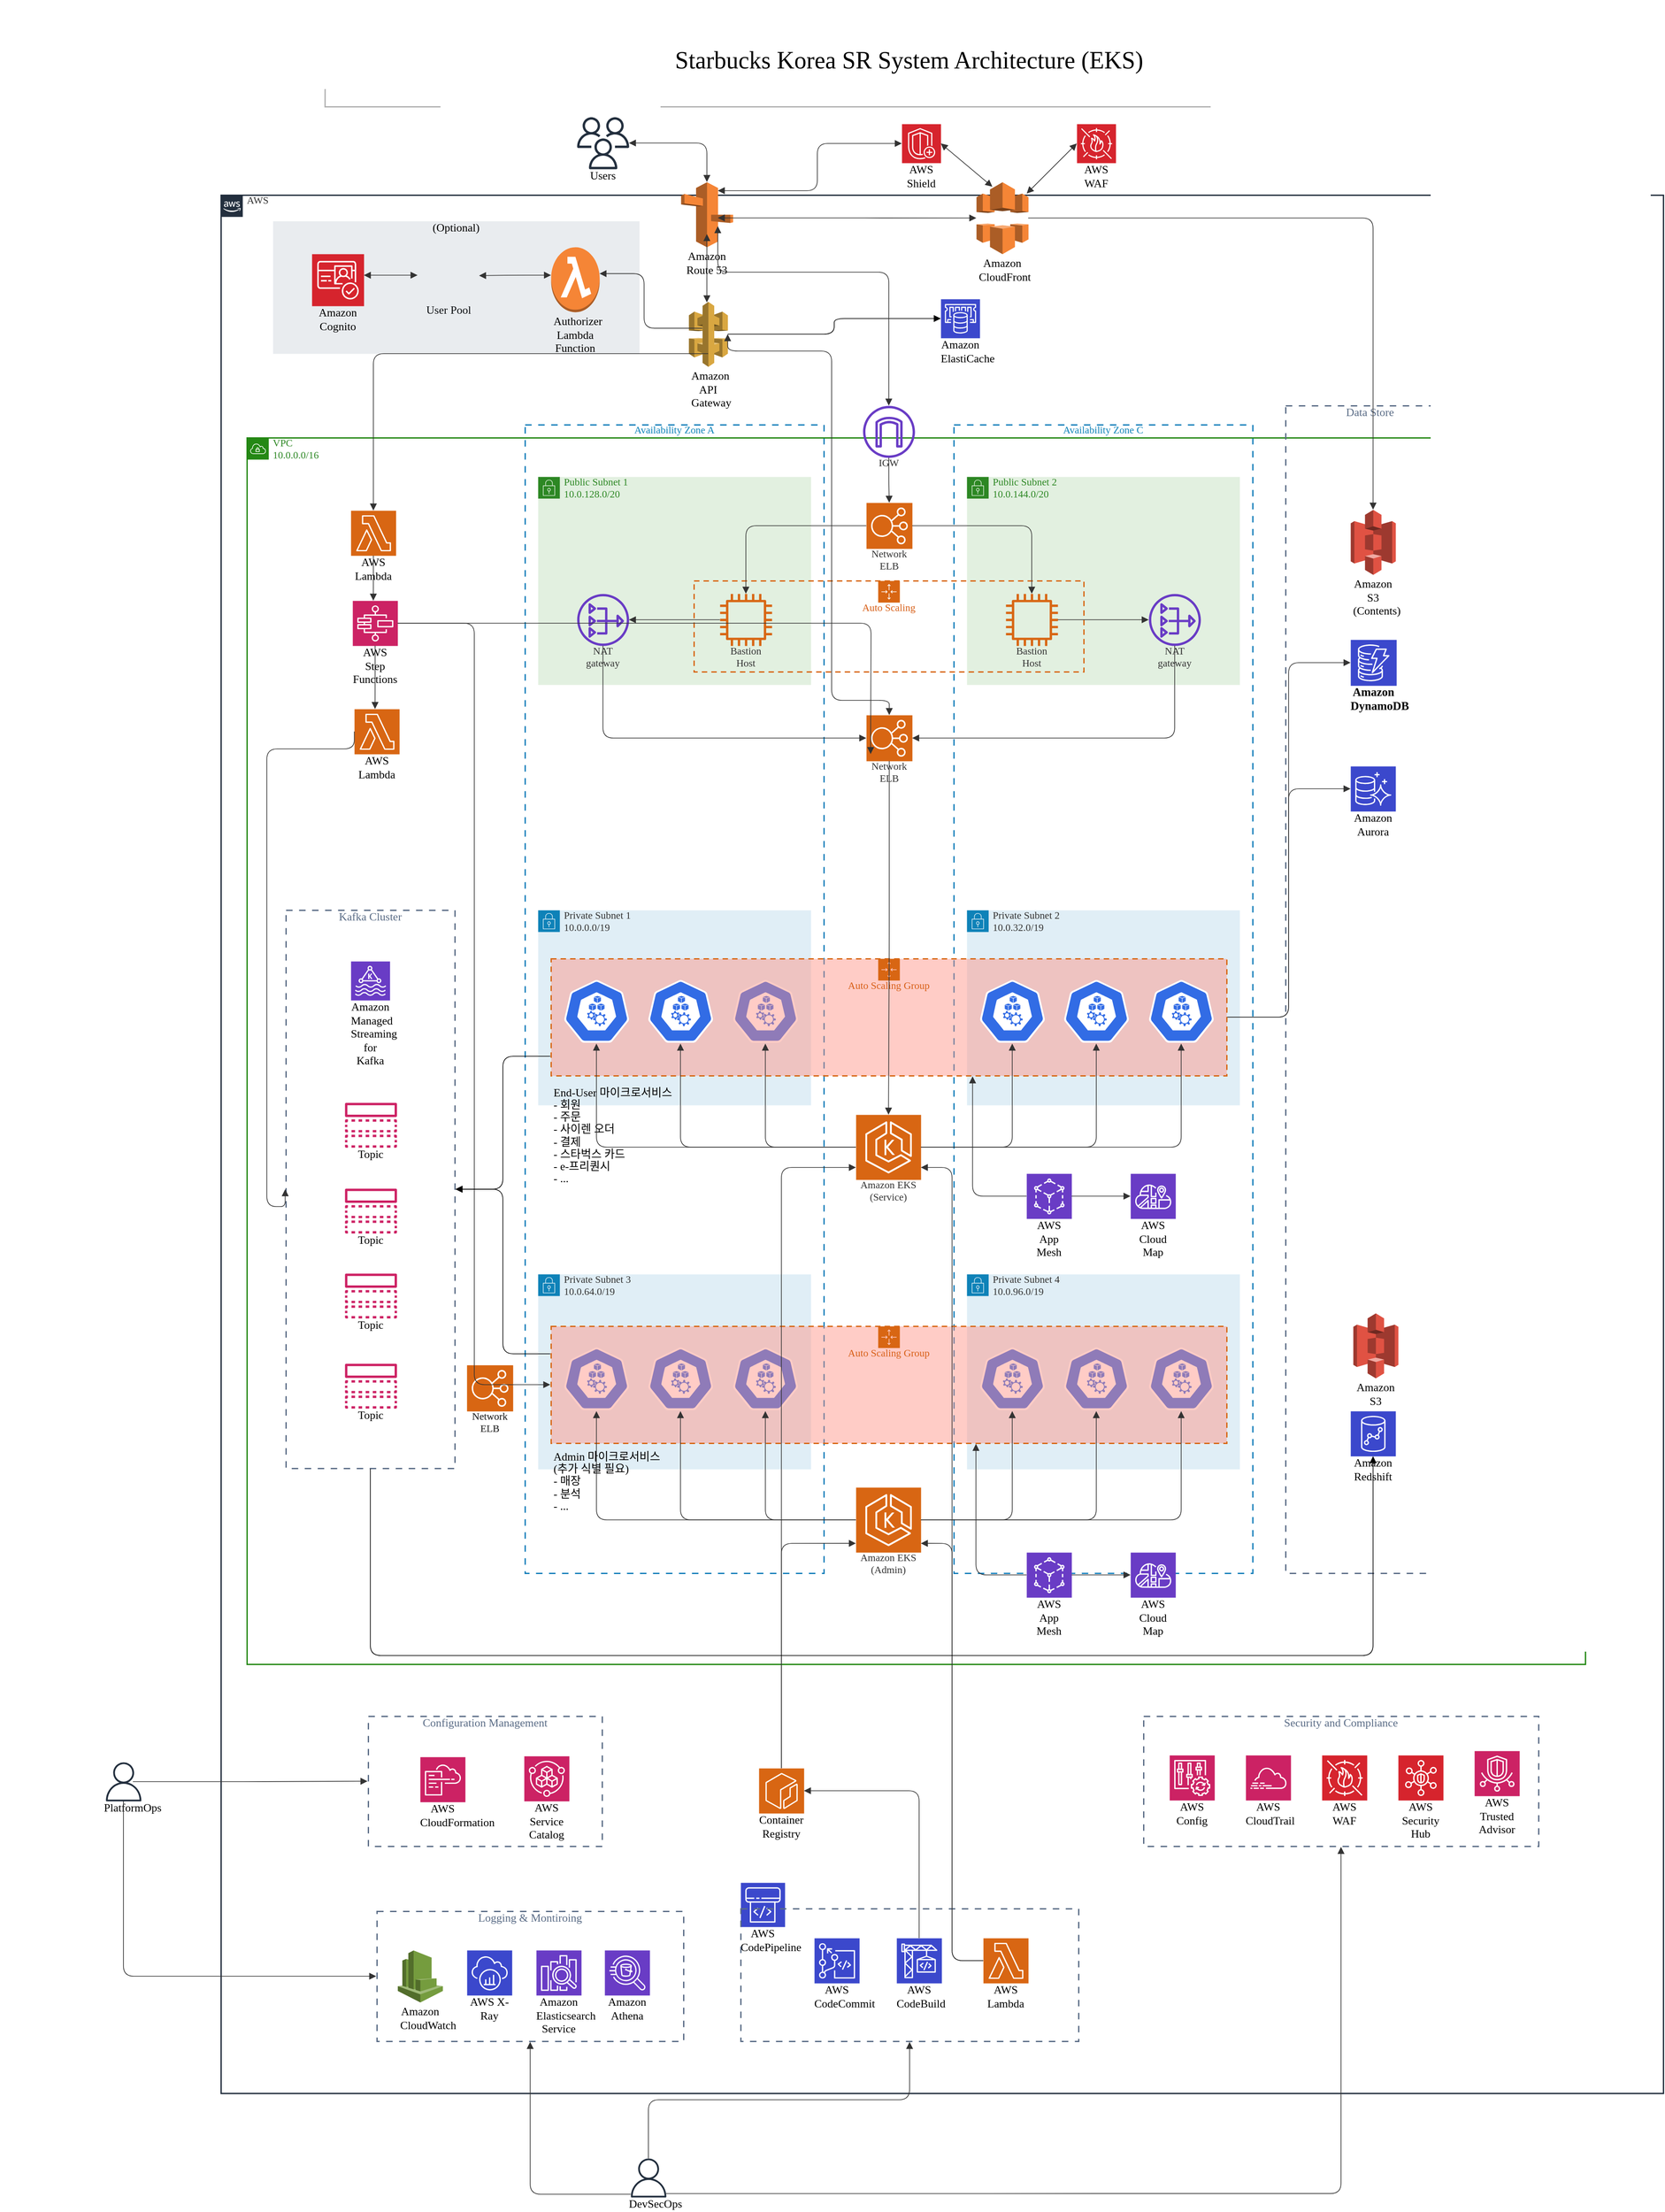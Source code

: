 <mxfile version="14.6.0" type="github">
  <diagram id="8rFyBbA9pJWkwg6_NgxX" name="Page-1">
    <mxGraphModel dx="1810" dy="1084" grid="0" gridSize="10" guides="1" tooltips="1" connect="1" arrows="1" fold="1" page="1" pageScale="1" pageWidth="1600" pageHeight="900" math="0" shadow="0">
      <root>
        <mxCell id="0" />
        <mxCell id="1" parent="0" />
        <mxCell id="1qSeALl_WOle_2Rs8qVk-1" parent="0" />
        <mxCell id="1qSeALl_WOle_2Rs8qVk-2" value="" style="group;dropTarget=0;" vertex="1" parent="1qSeALl_WOle_2Rs8qVk-1">
          <mxGeometry x="310" y="30" width="1479" height="75" as="geometry" />
        </mxCell>
        <UserObject label="Starbucks Korea SR System Architecture (EKS)" lucidchartObjectId="ZCRz0_Ry-YW3" id="1qSeALl_WOle_2Rs8qVk-3">
          <mxCell style="points=[[0.044,0.967,0],[0.971,0.967,0]];html=1;overflow=block;blockSpacing=1;whiteSpace=wrap;;whiteSpace=wrap;fontSize=28;fontFamily=Malgun Gothic;fontColor=#000000;align=center;spacingLeft=7;spacingRight=7;spacingTop=2;spacing=3;strokeOpacity=0;fillOpacity=0;rounded=1;absoluteArcSize=1;arcSize=12;fillColor=#ffffff;strokeWidth=1.5;" vertex="1" parent="1qSeALl_WOle_2Rs8qVk-2">
            <mxGeometry width="1479" height="75" as="geometry" />
          </mxCell>
        </UserObject>
        <UserObject label="" lucidchartObjectId="ZCRzjby1aIlI" id="1qSeALl_WOle_2Rs8qVk-4">
          <mxCell style="html=1;jettySize=18;whiteSpace=wrap;fontSize=13;fontFamily=Helvetica;strokeColor=#b2b2b2;strokeOpacity=100;strokeWidth=1.5;rounded=0;startArrow=none;;endArrow=none;;exitX=0.044;exitY=0.967;exitPerimeter=0;entryX=0.971;entryY=0.967;entryPerimeter=0;" edge="1" parent="1qSeALl_WOle_2Rs8qVk-2" source="1qSeALl_WOle_2Rs8qVk-3" target="1qSeALl_WOle_2Rs8qVk-3">
            <mxGeometry width="100" height="100" relative="1" as="geometry">
              <Array as="points">
                <mxPoint x="65" y="93" generated="1" />
                <mxPoint x="1435" y="93" generated="1" />
              </Array>
            </mxGeometry>
          </mxCell>
        </UserObject>
        <mxCell id="1qSeALl_WOle_2Rs8qVk-5" value="" style="group;dropTarget=0;" vertex="1" parent="1qSeALl_WOle_2Rs8qVk-1">
          <mxGeometry x="458" y="293" width="120" height="75" as="geometry" />
        </mxCell>
        <UserObject label="" lucidchartObjectId="nN9oHKFHZX2L" id="1qSeALl_WOle_2Rs8qVk-6">
          <mxCell style="html=1;overflow=block;blockSpacing=1;whiteSpace=wrap;shape=image;whiteSpace=wrap;fontSize=13;spacing=0;strokeColor=none;strokeOpacity=100;strokeWidth=0;image=https://images.app.lucidchart.com/images/6a8e536e-c99f-4045-b076-a836cf8b850f/content;imageAspect=0;" vertex="1" parent="1qSeALl_WOle_2Rs8qVk-5">
            <mxGeometry x="24" width="71" height="49" as="geometry" />
          </mxCell>
        </UserObject>
        <UserObject label="User Pool" lucidchartObjectId="MP9oCc4G4HNj" id="1qSeALl_WOle_2Rs8qVk-7">
          <mxCell style="html=1;overflow=block;blockSpacing=1;whiteSpace=wrap;;whiteSpace=wrap;fontSize=13;fontFamily=Malgun Gothic;fontColor=#000000;spacing=3.8;strokeOpacity=0;fillOpacity=0;fillColor=#ffffff;strokeWidth=1.5;" vertex="1" parent="1qSeALl_WOle_2Rs8qVk-5">
            <mxGeometry y="52" width="120" height="23" as="geometry" />
          </mxCell>
        </UserObject>
        <UserObject label="(Optional)" lucidchartObjectId="VcLQbeXcYRRI" id="1qSeALl_WOle_2Rs8qVk-8">
          <mxCell style="html=1;overflow=block;blockSpacing=1;whiteSpace=wrap;verticalAlign=top;align=center;whiteSpace=wrap;fontSize=13;fontFamily=Malgun Gothic;fontColor=#000000;spacing=0;strokeColor=none;strokeOpacity=0;fillOpacity=13;fillColor=#5a6c86;strokeWidth=0;" vertex="1" parent="1qSeALl_WOle_2Rs8qVk-1">
            <mxGeometry x="315" y="255" width="423" height="153" as="geometry" />
          </mxCell>
        </UserObject>
        <UserObject label="Amazon ElastiCache" lucidchartObjectId="lVzRVGf0o8k1" id="1qSeALl_WOle_2Rs8qVk-9">
          <mxCell style="html=1;overflow=block;blockSpacing=1;whiteSpace=wrap;shape=mxgraph.aws4.resourceIcon;resIcon=mxgraph.aws4.elasticache;verticalLabelPosition=bottom;align=center;verticalAlign=top;strokeColor=#ffffff;whiteSpace=wrap;fontSize=13;fontFamily=Malgun Gothic;fontColor=#000000;spacing=0;strokeOpacity=100;fillColor=#3b48cc;strokeWidth=1.5;" vertex="1" parent="1qSeALl_WOle_2Rs8qVk-1">
            <mxGeometry x="1086" y="345" width="45" height="45" as="geometry" />
          </mxCell>
        </UserObject>
        <UserObject label="" lucidchartObjectId="9VzRcfPI5.kn" id="1qSeALl_WOle_2Rs8qVk-10">
          <mxCell style="html=1;jettySize=18;whiteSpace=wrap;fontSize=13;strokeOpacity=100;strokeWidth=0.8;rounded=1;arcSize=24;edgeStyle=orthogonalEdgeStyle;startArrow=none;;endArrow=block;endFill=1;;exitX=1;exitY=0.5;exitPerimeter=0;entryX=0;entryY=0.5;entryPerimeter=0;" edge="1" parent="1qSeALl_WOle_2Rs8qVk-1" source="1qSeALl_WOle_2Rs8qVk-151" target="1qSeALl_WOle_2Rs8qVk-9">
            <mxGeometry width="100" height="100" relative="1" as="geometry">
              <Array as="points" />
            </mxGeometry>
          </mxCell>
        </UserObject>
        <mxCell id="1qSeALl_WOle_2Rs8qVk-11" value="01 AWS Cloud Infra" parent="0" />
        <mxCell id="1qSeALl_WOle_2Rs8qVk-12" value="" style="group;dropTarget=0;" vertex="1" parent="1qSeALl_WOle_2Rs8qVk-11">
          <mxGeometry x="255" y="225" width="1665" height="2190" as="geometry" />
        </mxCell>
        <mxCell id="1qSeALl_WOle_2Rs8qVk-13" value="" style="html=1;overflow=block;blockSpacing=1;whiteSpace=wrap;whiteSpace=wrap;fontSize=11.7;fontFamily=Malgun Gothic;fontColor=#333333;spacing=0;strokeColor=#232f3e;strokeOpacity=100;fillOpacity=0;fillColor=#ffffff;strokeWidth=1.5;" vertex="1" parent="1qSeALl_WOle_2Rs8qVk-12">
          <mxGeometry width="1665" height="2190" as="geometry" />
        </mxCell>
        <UserObject label="AWS" lucidchartObjectId="ZCRz7VeNM33J" id="1qSeALl_WOle_2Rs8qVk-14">
          <mxCell style="html=1;overflow=block;blockSpacing=1;whiteSpace=wrap;shape=mxgraph.aws4.group;grIcon=mxgraph.aws4.group_aws_cloud_alt;verticalAlign=top;align=left;spacingLeft=30;fillOpacity=100;fillColor=none;whiteSpace=wrap;fontSize=11.7;fontFamily=Malgun Gothic;fontColor=#333333;spacing=0;strokeColor=#232f3e;strokeOpacity=100;strokeWidth=1.5;part=1;" vertex="1" parent="1qSeALl_WOle_2Rs8qVk-13">
            <mxGeometry width="1665" height="2190" as="geometry" />
          </mxCell>
        </UserObject>
        <UserObject label="Availability Zone C" lucidchartObjectId="ZCRzDp3CboN3" id="1qSeALl_WOle_2Rs8qVk-15">
          <mxCell style="html=1;overflow=block;blockSpacing=1;whiteSpace=wrap;verticalAlign=top;fillColor=none;fillOpacity=100;dashed=1;dashPattern=5 5;fontColor=#0E82B8;whiteSpace=wrap;fontSize=11.7;fontFamily=Malgun Gothic;spacing=0;strokeColor=#147eba;strokeOpacity=100;strokeWidth=1.5;" vertex="1" parent="1qSeALl_WOle_2Rs8qVk-12">
            <mxGeometry x="846" y="265" width="345" height="1325" as="geometry" />
          </mxCell>
        </UserObject>
        <UserObject label="Availability Zone A" lucidchartObjectId="ZCRz2g3rrxCr" id="1qSeALl_WOle_2Rs8qVk-16">
          <mxCell style="html=1;overflow=block;blockSpacing=1;whiteSpace=wrap;verticalAlign=top;fillColor=none;fillOpacity=100;dashed=1;dashPattern=5 5;fontColor=#0E82B8;whiteSpace=wrap;fontSize=11.7;fontFamily=Malgun Gothic;spacing=0;strokeColor=#147eba;strokeOpacity=100;strokeWidth=1.5;" vertex="1" parent="1qSeALl_WOle_2Rs8qVk-12">
            <mxGeometry x="351" y="265" width="345" height="1325" as="geometry" />
          </mxCell>
        </UserObject>
        <mxCell id="1qSeALl_WOle_2Rs8qVk-17" value="02 AWS Network Basement" parent="0" />
        <mxCell id="1qSeALl_WOle_2Rs8qVk-18" value="" style="group;dropTarget=0;" vertex="1" parent="1qSeALl_WOle_2Rs8qVk-17">
          <mxGeometry x="285" y="505" width="1545" height="1415" as="geometry" />
        </mxCell>
        <mxCell id="1qSeALl_WOle_2Rs8qVk-19" value="" style="html=1;overflow=block;blockSpacing=1;whiteSpace=wrap;whiteSpace=wrap;fontSize=11.7;fontFamily=Malgun Gothic;fontColor=#333333;spacing=0;strokeColor=#248814;strokeOpacity=100;fillOpacity=0;fillColor=#ffffff;strokeWidth=1.5;" vertex="1" parent="1qSeALl_WOle_2Rs8qVk-18">
          <mxGeometry width="1545" height="1415" as="geometry" />
        </mxCell>
        <UserObject label="VPC&#xa;10.0.0.0/16" lucidchartObjectId="ZCRzYkoMHqOt" id="1qSeALl_WOle_2Rs8qVk-20">
          <mxCell style="html=1;overflow=block;blockSpacing=1;whiteSpace=wrap;shape=mxgraph.aws4.group;grIcon=mxgraph.aws4.group_vpc;verticalAlign=top;align=left;spacingLeft=30;fillOpacity=100;fontColor=#2C8723;fillColor=none;whiteSpace=wrap;fontSize=11.7;fontFamily=Malgun Gothic;spacing=0;strokeColor=#248814;strokeOpacity=100;strokeWidth=1.5;part=1;" vertex="1" parent="1qSeALl_WOle_2Rs8qVk-19">
            <mxGeometry width="1545" height="1415" as="geometry" />
          </mxCell>
        </UserObject>
        <mxCell id="1qSeALl_WOle_2Rs8qVk-21" value="" style="html=1;overflow=block;blockSpacing=1;whiteSpace=wrap;whiteSpace=wrap;fontSize=11.7;fontFamily=Malgun Gothic;fontColor=#333333;spacing=0;strokeColor=none;strokeOpacity=100;fillOpacity=13;fillColor=#248814;strokeWidth=0;" vertex="1" parent="1qSeALl_WOle_2Rs8qVk-18">
          <mxGeometry x="336" y="45" width="315" height="240" as="geometry" />
        </mxCell>
        <UserObject label="Public Subnet 1&#xa;10.0.128.0/20" lucidchartObjectId="ZCRzR~sid6cb" id="1qSeALl_WOle_2Rs8qVk-22">
          <mxCell style="html=1;overflow=block;blockSpacing=1;whiteSpace=wrap;shape=mxgraph.aws4.group;grIcon=mxgraph.aws4.group_security_group;grStroke=0;verticalAlign=top;align=left;spacingLeft=30;fillOpacity=100;strokeColor=#2C8723;fontColor=#2C8723;fillColor=none;whiteSpace=wrap;fontSize=11.7;fontFamily=Malgun Gothic;spacing=0;strokeOpacity=100;strokeWidth=0;part=1;" vertex="1" parent="1qSeALl_WOle_2Rs8qVk-21">
            <mxGeometry width="315" height="240" as="geometry" />
          </mxCell>
        </UserObject>
        <mxCell id="1qSeALl_WOle_2Rs8qVk-23" value="" style="html=1;overflow=block;blockSpacing=1;whiteSpace=wrap;whiteSpace=wrap;fontSize=11.7;fontFamily=Malgun Gothic;fontColor=#333333;spacing=0;strokeColor=none;strokeOpacity=100;fillOpacity=13;fillColor=#248814;strokeWidth=0;" vertex="1" parent="1qSeALl_WOle_2Rs8qVk-18">
          <mxGeometry x="831" y="45" width="315" height="240" as="geometry" />
        </mxCell>
        <UserObject label="Public Subnet 2&#xa;10.0.144.0/20" lucidchartObjectId="ZCRzBhenutGh" id="1qSeALl_WOle_2Rs8qVk-24">
          <mxCell style="html=1;overflow=block;blockSpacing=1;whiteSpace=wrap;shape=mxgraph.aws4.group;grIcon=mxgraph.aws4.group_security_group;grStroke=0;verticalAlign=top;align=left;spacingLeft=30;fillOpacity=100;strokeColor=#2C8723;fontColor=#2C8723;fillColor=none;whiteSpace=wrap;fontSize=11.7;fontFamily=Malgun Gothic;spacing=0;strokeOpacity=100;strokeWidth=0;part=1;" vertex="1" parent="1qSeALl_WOle_2Rs8qVk-23">
            <mxGeometry width="315" height="240" as="geometry" />
          </mxCell>
        </UserObject>
        <mxCell id="1qSeALl_WOle_2Rs8qVk-25" value="" style="html=1;overflow=block;blockSpacing=1;whiteSpace=wrap;whiteSpace=wrap;fontSize=11.7;fontFamily=Malgun Gothic;fontColor=#333333;spacing=0;strokeColor=none;strokeOpacity=100;fillOpacity=13;fillColor=#147eba;strokeWidth=0;" vertex="1" parent="1qSeALl_WOle_2Rs8qVk-18">
          <mxGeometry x="336" y="545" width="315" height="225" as="geometry" />
        </mxCell>
        <UserObject label="Private Subnet 1&#xa;10.0.0.0/19" lucidchartObjectId="ZCRzgpHVowic" id="1qSeALl_WOle_2Rs8qVk-26">
          <mxCell style="html=1;overflow=block;blockSpacing=1;whiteSpace=wrap;shape=mxgraph.aws4.group;grIcon=mxgraph.aws4.group_security_group;grStroke=0;verticalAlign=top;align=left;spacingLeft=30;fillOpacity=100;strokeColor=#0E82B8;fillColor=none;whiteSpace=wrap;fontSize=11.7;fontFamily=Malgun Gothic;fontColor=#333333;spacing=0;strokeOpacity=100;strokeWidth=0;part=1;" vertex="1" parent="1qSeALl_WOle_2Rs8qVk-25">
            <mxGeometry width="315" height="225" as="geometry" />
          </mxCell>
        </UserObject>
        <mxCell id="1qSeALl_WOle_2Rs8qVk-27" value="" style="html=1;overflow=block;blockSpacing=1;whiteSpace=wrap;whiteSpace=wrap;fontSize=11.7;fontFamily=Malgun Gothic;fontColor=#333333;spacing=0;strokeColor=none;strokeOpacity=100;fillOpacity=13;fillColor=#147eba;strokeWidth=0;" vertex="1" parent="1qSeALl_WOle_2Rs8qVk-18">
          <mxGeometry x="831" y="545" width="315" height="225" as="geometry" />
        </mxCell>
        <UserObject label="Private Subnet 2&#xa;10.0.32.0/19" lucidchartObjectId="ZCRzKUG9w_BA" id="1qSeALl_WOle_2Rs8qVk-28">
          <mxCell style="html=1;overflow=block;blockSpacing=1;whiteSpace=wrap;shape=mxgraph.aws4.group;grIcon=mxgraph.aws4.group_security_group;grStroke=0;verticalAlign=top;align=left;spacingLeft=30;fillOpacity=100;strokeColor=#0E82B8;fillColor=none;whiteSpace=wrap;fontSize=11.7;fontFamily=Malgun Gothic;fontColor=#333333;spacing=0;strokeOpacity=100;strokeWidth=0;part=1;" vertex="1" parent="1qSeALl_WOle_2Rs8qVk-27">
            <mxGeometry width="315" height="225" as="geometry" />
          </mxCell>
        </UserObject>
        <mxCell id="1qSeALl_WOle_2Rs8qVk-29" value="" style="html=1;overflow=block;blockSpacing=1;whiteSpace=wrap;whiteSpace=wrap;fontSize=11.7;fontFamily=Malgun Gothic;fontColor=#333333;spacing=0;strokeColor=none;strokeOpacity=100;fillOpacity=13;fillColor=#147eba;strokeWidth=0;" vertex="1" parent="1qSeALl_WOle_2Rs8qVk-18">
          <mxGeometry x="336" y="965" width="315" height="225" as="geometry" />
        </mxCell>
        <UserObject label="Private Subnet 3&#xa;10.0.64.0/19" lucidchartObjectId="2W9obNrDXlSk" id="1qSeALl_WOle_2Rs8qVk-30">
          <mxCell style="html=1;overflow=block;blockSpacing=1;whiteSpace=wrap;shape=mxgraph.aws4.group;grIcon=mxgraph.aws4.group_security_group;grStroke=0;verticalAlign=top;align=left;spacingLeft=30;fillOpacity=100;strokeColor=#0E82B8;fillColor=none;whiteSpace=wrap;fontSize=11.7;fontFamily=Malgun Gothic;fontColor=#333333;spacing=0;strokeOpacity=100;strokeWidth=0;part=1;" vertex="1" parent="1qSeALl_WOle_2Rs8qVk-29">
            <mxGeometry width="315" height="225" as="geometry" />
          </mxCell>
        </UserObject>
        <mxCell id="1qSeALl_WOle_2Rs8qVk-31" value="" style="html=1;overflow=block;blockSpacing=1;whiteSpace=wrap;whiteSpace=wrap;fontSize=11.7;fontFamily=Malgun Gothic;fontColor=#333333;spacing=0;strokeColor=none;strokeOpacity=100;fillOpacity=13;fillColor=#147eba;strokeWidth=0;" vertex="1" parent="1qSeALl_WOle_2Rs8qVk-18">
          <mxGeometry x="831" y="965" width="315" height="225" as="geometry" />
        </mxCell>
        <UserObject label="Private Subnet 4&#xa;10.0.96.0/19" lucidchartObjectId="2W9o5aztv3E4" id="1qSeALl_WOle_2Rs8qVk-32">
          <mxCell style="html=1;overflow=block;blockSpacing=1;whiteSpace=wrap;shape=mxgraph.aws4.group;grIcon=mxgraph.aws4.group_security_group;grStroke=0;verticalAlign=top;align=left;spacingLeft=30;fillOpacity=100;strokeColor=#0E82B8;fillColor=none;whiteSpace=wrap;fontSize=11.7;fontFamily=Malgun Gothic;fontColor=#333333;spacing=0;strokeOpacity=100;strokeWidth=0;part=1;" vertex="1" parent="1qSeALl_WOle_2Rs8qVk-31">
            <mxGeometry width="315" height="225" as="geometry" />
          </mxCell>
        </UserObject>
        <mxCell id="1qSeALl_WOle_2Rs8qVk-33" value="03 AWS Networking" parent="0" />
        <mxCell id="1qSeALl_WOle_2Rs8qVk-34" value="" style="group;dropTarget=0;" vertex="1" parent="1qSeALl_WOle_2Rs8qVk-33">
          <mxGeometry x="666" y="210" width="720" height="668" as="geometry" />
        </mxCell>
        <UserObject label="Amazon Route 53" lucidchartObjectId="eYOoIy-9p8s0" id="1qSeALl_WOle_2Rs8qVk-35">
          <mxCell style="html=1;overflow=block;blockSpacing=1;whiteSpace=wrap;shape=mxgraph.aws3.route_53;labelPosition=center;verticalLabelPosition=bottom;align=center;verticalAlign=top;whiteSpace=wrap;fontSize=13;fontFamily=Malgun Gothic;fontColor=#000000;spacing=3.8;strokeOpacity=100;fillColor=#f58536;strokeWidth=1.5;" vertex="1" parent="1qSeALl_WOle_2Rs8qVk-34">
            <mxGeometry x="120" width="60" height="75" as="geometry" />
          </mxCell>
        </UserObject>
        <UserObject label="IGW" lucidchartObjectId="ZCRzqCJrwoAd" id="1qSeALl_WOle_2Rs8qVk-36">
          <mxCell style="html=1;overflow=block;blockSpacing=1;whiteSpace=wrap;shape=mxgraph.aws4.internet_gateway;labelPosition=center;verticalLabelPosition=bottom;align=center;verticalAlign=top;strokeColor=none;whiteSpace=wrap;fontSize=11.7;fontFamily=Malgun Gothic;fontColor=#333333;spacing=0;strokeOpacity=100;fillColor=#693cc5;strokeWidth=1.5;" vertex="1" parent="1qSeALl_WOle_2Rs8qVk-34">
            <mxGeometry x="330" y="258" width="60" height="60" as="geometry" />
          </mxCell>
        </UserObject>
        <UserObject label="Network ELB" lucidchartObjectId="ZCRzxsBKXmke" id="1qSeALl_WOle_2Rs8qVk-37">
          <mxCell style="html=1;overflow=block;blockSpacing=1;whiteSpace=wrap;shape=mxgraph.aws4.resourceIcon;resIcon=mxgraph.aws4.elastic_load_balancing;verticalLabelPosition=bottom;align=center;verticalAlign=top;strokeColor=#ffffff;whiteSpace=wrap;fontSize=11.7;fontFamily=Malgun Gothic;fontColor=#333333;spacing=0;strokeOpacity=100;fillColor=#d86613;strokeWidth=1.5;" vertex="1" parent="1qSeALl_WOle_2Rs8qVk-34">
            <mxGeometry x="334" y="370" width="53" height="53" as="geometry" />
          </mxCell>
        </UserObject>
        <UserObject label="NAT gateway" lucidchartObjectId="ZCRzkXEMFPpC" id="1qSeALl_WOle_2Rs8qVk-38">
          <mxCell style="html=1;overflow=block;blockSpacing=1;whiteSpace=wrap;shape=mxgraph.aws4.nat_gateway;labelPosition=center;verticalLabelPosition=bottom;align=center;verticalAlign=top;strokeColor=none;whiteSpace=wrap;fontSize=11.7;fontFamily=Malgun Gothic;fontColor=#333333;spacing=0;strokeOpacity=100;fillColor=#693cc5;strokeWidth=1.5;" vertex="1" parent="1qSeALl_WOle_2Rs8qVk-34">
            <mxGeometry x="660" y="475" width="60" height="60" as="geometry" />
          </mxCell>
        </UserObject>
        <UserObject label="NAT gateway" lucidchartObjectId="ZCRzdHsvXqik" id="1qSeALl_WOle_2Rs8qVk-39">
          <mxCell style="html=1;overflow=block;blockSpacing=1;whiteSpace=wrap;shape=mxgraph.aws4.nat_gateway;labelPosition=center;verticalLabelPosition=bottom;align=center;verticalAlign=top;strokeColor=none;whiteSpace=wrap;fontSize=11.7;fontFamily=Malgun Gothic;fontColor=#333333;spacing=0;strokeOpacity=100;fillColor=#693cc5;strokeWidth=1.5;" vertex="1" parent="1qSeALl_WOle_2Rs8qVk-34">
            <mxGeometry y="475" width="60" height="60" as="geometry" />
          </mxCell>
        </UserObject>
        <UserObject label="Network ELB" lucidchartObjectId="ZCRz1q1bYtaq" id="1qSeALl_WOle_2Rs8qVk-40">
          <mxCell style="html=1;overflow=block;blockSpacing=1;whiteSpace=wrap;shape=mxgraph.aws4.resourceIcon;resIcon=mxgraph.aws4.elastic_load_balancing;verticalLabelPosition=bottom;align=center;verticalAlign=top;strokeColor=#ffffff;whiteSpace=wrap;fontSize=11.7;fontFamily=Malgun Gothic;fontColor=#333333;spacing=0;strokeOpacity=100;fillColor=#d86613;strokeWidth=1.5;" vertex="1" parent="1qSeALl_WOle_2Rs8qVk-34">
            <mxGeometry x="334" y="615" width="53" height="53" as="geometry" />
          </mxCell>
        </UserObject>
        <UserObject label="" lucidchartObjectId="ZCRz~.2Y9R_1" id="1qSeALl_WOle_2Rs8qVk-41">
          <mxCell style="html=1;jettySize=18;whiteSpace=wrap;fontSize=13;strokeColor=#333333;strokeOpacity=100;strokeWidth=0.8;rounded=1;arcSize=24;edgeStyle=orthogonalEdgeStyle;startArrow=none;;endArrow=block;endFill=1;;exitX=0.5;exitY=1;exitPerimeter=0;entryX=0.5;entryY=0;entryPerimeter=0;" edge="1" parent="1qSeALl_WOle_2Rs8qVk-34" source="1qSeALl_WOle_2Rs8qVk-36" target="1qSeALl_WOle_2Rs8qVk-37">
            <mxGeometry width="100" height="100" relative="1" as="geometry">
              <Array as="points" />
            </mxGeometry>
          </mxCell>
        </UserObject>
        <UserObject label="" lucidchartObjectId="ZCRzO7kmJB.J" id="1qSeALl_WOle_2Rs8qVk-42">
          <mxCell style="html=1;jettySize=18;whiteSpace=wrap;fontSize=13;strokeColor=#333333;strokeOpacity=100;strokeWidth=0.8;rounded=1;arcSize=24;edgeStyle=orthogonalEdgeStyle;startArrow=none;;endArrow=block;endFill=1;;exitX=0.5;exitY=1;exitPerimeter=0;entryX=0;entryY=0.5;entryPerimeter=0;" edge="1" parent="1qSeALl_WOle_2Rs8qVk-34" source="1qSeALl_WOle_2Rs8qVk-39" target="1qSeALl_WOle_2Rs8qVk-40">
            <mxGeometry width="100" height="100" relative="1" as="geometry">
              <Array as="points">
                <mxPoint x="30" y="641" />
              </Array>
            </mxGeometry>
          </mxCell>
        </UserObject>
        <UserObject label="" lucidchartObjectId="ZCRzTZqu.6Od" id="1qSeALl_WOle_2Rs8qVk-43">
          <mxCell style="html=1;jettySize=18;whiteSpace=wrap;fontSize=13;strokeColor=#333333;strokeOpacity=100;strokeWidth=0.8;rounded=1;arcSize=24;edgeStyle=orthogonalEdgeStyle;startArrow=none;;endArrow=block;endFill=1;;exitX=0.5;exitY=1;exitPerimeter=0;entryX=1;entryY=0.5;entryPerimeter=0;" edge="1" parent="1qSeALl_WOle_2Rs8qVk-34" source="1qSeALl_WOle_2Rs8qVk-38" target="1qSeALl_WOle_2Rs8qVk-40">
            <mxGeometry width="100" height="100" relative="1" as="geometry">
              <Array as="points" />
            </mxGeometry>
          </mxCell>
        </UserObject>
        <UserObject label="" lucidchartObjectId="_UlpV6aVALAx" id="1qSeALl_WOle_2Rs8qVk-44">
          <mxCell style="html=1;jettySize=18;whiteSpace=wrap;fontSize=13;strokeColor=#333333;strokeOpacity=100;strokeWidth=0.8;rounded=1;arcSize=24;edgeStyle=orthogonalEdgeStyle;startArrow=block;startFill=1;;endArrow=block;endFill=1;;exitX=0.71;exitY=0.679;exitPerimeter=0;entryX=0.5;entryY=0;entryPerimeter=0;" edge="1" parent="1qSeALl_WOle_2Rs8qVk-34" source="1qSeALl_WOle_2Rs8qVk-35" target="1qSeALl_WOle_2Rs8qVk-36">
            <mxGeometry width="100" height="100" relative="1" as="geometry">
              <Array as="points">
                <mxPoint x="360" y="104" />
              </Array>
            </mxGeometry>
          </mxCell>
        </UserObject>
        <mxCell id="1qSeALl_WOle_2Rs8qVk-45" value="04 AWS Public EC2 Instances" parent="0" />
        <mxCell id="1qSeALl_WOle_2Rs8qVk-46" value="" style="group;dropTarget=0;" vertex="1" parent="1qSeALl_WOle_2Rs8qVk-45">
          <mxGeometry x="725.983" y="606.412" width="600" height="168.588" as="geometry" />
        </mxCell>
        <mxCell id="1qSeALl_WOle_2Rs8qVk-47" value="" style="html=1;overflow=block;blockSpacing=1;whiteSpace=wrap;whiteSpace=wrap;fontSize=11.7;fontFamily=Malgun Gothic;fontColor=#333333;spacing=0;strokeColor=#d86613;strokeOpacity=100;fillOpacity=0;fillColor=#ffffff;dashed=1;fixDash=1;dashPattern=6 5;strokeWidth=1.5;" vertex="1" parent="1qSeALl_WOle_2Rs8qVk-46">
          <mxGeometry x="75.017" y="63.588" width="450" height="105" as="geometry" />
        </mxCell>
        <UserObject label="Auto Scaling" lucidchartObjectId="ZCRzKLw6T4o0" id="1qSeALl_WOle_2Rs8qVk-48">
          <mxCell style="html=1;overflow=block;blockSpacing=1;whiteSpace=wrap;shape=mxgraph.aws4.groupCenter;grIcon=mxgraph.aws4.group_auto_scaling_group;grStroke=1;verticalAlign=top;fillColor=none;fillOpacity=100;fontColor=#D75F17;spacingTop=25;fillColor=none;whiteSpace=wrap;fontSize=11.7;fontFamily=Malgun Gothic;spacing=0;strokeColor=#d86613;strokeOpacity=100;dashed=1;fixDash=1;dashPattern=6 5;strokeWidth=1.5;part=1;" vertex="1" parent="1qSeALl_WOle_2Rs8qVk-47">
            <mxGeometry width="450" height="105" as="geometry" />
          </mxCell>
        </UserObject>
        <UserObject label="Bastion Host" lucidchartObjectId="ZCRzq~9itgO_" id="1qSeALl_WOle_2Rs8qVk-49">
          <mxCell style="html=1;overflow=block;blockSpacing=1;whiteSpace=wrap;shape=mxgraph.aws4.instance2;labelPosition=center;verticalLabelPosition=bottom;align=center;verticalAlign=top;strokeColor=none;whiteSpace=wrap;fontSize=11.7;fontFamily=Malgun Gothic;fontColor=#333333;spacing=0;strokeOpacity=100;fillColor=#d86613;strokeWidth=1.5;" vertex="1" parent="1qSeALl_WOle_2Rs8qVk-46">
            <mxGeometry x="105.017" y="78.588" width="60" height="60" as="geometry" />
          </mxCell>
        </UserObject>
        <UserObject label="Bastion Host" lucidchartObjectId="ZCRzyyS3iS1u" id="1qSeALl_WOle_2Rs8qVk-50">
          <mxCell style="html=1;overflow=block;blockSpacing=1;whiteSpace=wrap;shape=mxgraph.aws4.instance2;labelPosition=center;verticalLabelPosition=bottom;align=center;verticalAlign=top;strokeColor=none;whiteSpace=wrap;fontSize=11.7;fontFamily=Malgun Gothic;fontColor=#333333;spacing=0;strokeOpacity=100;fillColor=#d86613;strokeWidth=1.5;" vertex="1" parent="1qSeALl_WOle_2Rs8qVk-46">
            <mxGeometry x="435.017" y="78.588" width="60" height="60" as="geometry" />
          </mxCell>
        </UserObject>
        <UserObject label="" lucidchartObjectId="ZCRzm20CZlWb" id="1qSeALl_WOle_2Rs8qVk-51">
          <mxCell style="html=1;jettySize=18;whiteSpace=wrap;fontSize=13;strokeColor=#333333;strokeOpacity=100;strokeWidth=0.8;rounded=1;arcSize=24;edgeStyle=orthogonalEdgeStyle;startArrow=none;;endArrow=block;endFill=1;;exitX=0;exitY=0.5;exitPerimeter=0;entryX=0.5;entryY=0;entryPerimeter=0;" edge="1" parent="1qSeALl_WOle_2Rs8qVk-46" source="1qSeALl_WOle_2Rs8qVk-37" target="1qSeALl_WOle_2Rs8qVk-49">
            <mxGeometry width="100" height="100" relative="1" as="geometry">
              <Array as="points" />
            </mxGeometry>
          </mxCell>
        </UserObject>
        <UserObject label="" lucidchartObjectId="ZCRzqyQfmowS" id="1qSeALl_WOle_2Rs8qVk-52">
          <mxCell style="html=1;jettySize=18;whiteSpace=wrap;fontSize=13;strokeColor=#333333;strokeOpacity=100;strokeWidth=0.8;rounded=1;arcSize=24;edgeStyle=orthogonalEdgeStyle;startArrow=none;;endArrow=block;endFill=1;;exitX=1;exitY=0.5;exitPerimeter=0;entryX=0.5;entryY=0;entryPerimeter=0;" edge="1" parent="1qSeALl_WOle_2Rs8qVk-46" source="1qSeALl_WOle_2Rs8qVk-37" target="1qSeALl_WOle_2Rs8qVk-50">
            <mxGeometry width="100" height="100" relative="1" as="geometry">
              <Array as="points" />
            </mxGeometry>
          </mxCell>
        </UserObject>
        <UserObject label="" lucidchartObjectId="ZCRzf6LS5lgY" id="1qSeALl_WOle_2Rs8qVk-53">
          <mxCell style="html=1;jettySize=18;whiteSpace=wrap;fontSize=13;strokeColor=#333333;strokeOpacity=100;strokeWidth=0.8;rounded=1;arcSize=24;edgeStyle=orthogonalEdgeStyle;startArrow=none;;endArrow=block;endFill=1;;exitX=0;exitY=0.5;exitPerimeter=0;entryX=1;entryY=0.5;entryPerimeter=0;" edge="1" parent="1qSeALl_WOle_2Rs8qVk-46" source="1qSeALl_WOle_2Rs8qVk-49" target="1qSeALl_WOle_2Rs8qVk-39">
            <mxGeometry width="100" height="100" relative="1" as="geometry">
              <Array as="points" />
            </mxGeometry>
          </mxCell>
        </UserObject>
        <UserObject label="" lucidchartObjectId="ZCRz00B5BAez" id="1qSeALl_WOle_2Rs8qVk-54">
          <mxCell style="html=1;jettySize=18;whiteSpace=wrap;fontSize=13;strokeColor=#333333;strokeOpacity=100;strokeWidth=0.8;rounded=1;arcSize=24;edgeStyle=orthogonalEdgeStyle;startArrow=none;;endArrow=block;endFill=1;;exitX=1;exitY=0.5;exitPerimeter=0;entryX=0;entryY=0.5;entryPerimeter=0;" edge="1" parent="1qSeALl_WOle_2Rs8qVk-46" source="1qSeALl_WOle_2Rs8qVk-50" target="1qSeALl_WOle_2Rs8qVk-38">
            <mxGeometry width="100" height="100" relative="1" as="geometry">
              <Array as="points" />
            </mxGeometry>
          </mxCell>
        </UserObject>
        <mxCell id="1qSeALl_WOle_2Rs8qVk-55" value="05-1 AWS EKS for Microservice Outer (End-User)" parent="0" />
        <mxCell id="1qSeALl_WOle_2Rs8qVk-56" value="" style="group;dropTarget=0;" vertex="1" parent="1qSeALl_WOle_2Rs8qVk-55">
          <mxGeometry x="636" y="877.5" width="780" height="528.5" as="geometry" />
        </mxCell>
        <UserObject label="" lucidchartObjectId="ZCRzkkb3W3P3" id="1qSeALl_WOle_2Rs8qVk-57">
          <mxCell style="html=1;overflow=block;blockSpacing=1;whiteSpace=wrap;html=1;verticalLabelPosition=bottom;verticalAlign=top;strokeColor=none;shape=mxgraph.kubernetes.icon;prIcon=node;whiteSpace=wrap;fontSize=13;spacing=0;strokeOpacity=100;fillColor=#326ce5;strokeWidth=1.5;" vertex="1" parent="1qSeALl_WOle_2Rs8qVk-56">
            <mxGeometry x="210" y="251.5" width="75" height="75" as="geometry" />
          </mxCell>
        </UserObject>
        <mxCell id="1qSeALl_WOle_2Rs8qVk-58" value="" style="html=1;overflow=block;blockSpacing=1;whiteSpace=wrap;whiteSpace=wrap;fontSize=11.7;fontFamily=Malgun Gothic;fontColor=#333333;spacing=0;strokeColor=#d86613;strokeOpacity=100;fillOpacity=45;fillColor=#ff8f80;dashed=1;fixDash=1;dashPattern=6 5;strokeWidth=1.5;" vertex="1" parent="1qSeALl_WOle_2Rs8qVk-56">
          <mxGeometry y="228.5" width="780" height="135" as="geometry" />
        </mxCell>
        <UserObject label="Auto Scaling Group" lucidchartObjectId="ZCRzVe2w8mf4" id="1qSeALl_WOle_2Rs8qVk-59">
          <mxCell style="html=1;overflow=block;blockSpacing=1;whiteSpace=wrap;shape=mxgraph.aws4.groupCenter;grIcon=mxgraph.aws4.group_auto_scaling_group;grStroke=1;verticalAlign=top;fillColor=none;fillOpacity=100;fontColor=#D75F17;spacingTop=25;fillColor=none;whiteSpace=wrap;fontSize=11.7;fontFamily=Malgun Gothic;spacing=0;strokeColor=#d86613;strokeOpacity=100;dashed=1;fixDash=1;dashPattern=6 5;strokeWidth=1.5;part=1;" vertex="1" parent="1qSeALl_WOle_2Rs8qVk-58">
            <mxGeometry width="780" height="135" as="geometry" />
          </mxCell>
        </UserObject>
        <UserObject label="" lucidchartObjectId="ZCRz3._weE6H" id="1qSeALl_WOle_2Rs8qVk-60">
          <mxCell style="html=1;overflow=block;blockSpacing=1;whiteSpace=wrap;html=1;verticalLabelPosition=bottom;verticalAlign=top;strokeColor=none;shape=mxgraph.kubernetes.icon;prIcon=node;whiteSpace=wrap;fontSize=13;spacing=0;strokeOpacity=100;fillColor=#326ce5;strokeWidth=1.5;" vertex="1" parent="1qSeALl_WOle_2Rs8qVk-56">
            <mxGeometry x="15" y="251.5" width="75" height="75" as="geometry" />
          </mxCell>
        </UserObject>
        <UserObject label="Amazon EKS (Service)" lucidchartObjectId="ZCRzA_MrCEvS" id="1qSeALl_WOle_2Rs8qVk-61">
          <mxCell style="html=1;overflow=block;blockSpacing=1;whiteSpace=wrap;shape=mxgraph.aws4.resourceIcon;resIcon=mxgraph.aws4.eks;verticalLabelPosition=bottom;align=center;verticalAlign=top;strokeColor=#ffffff;whiteSpace=wrap;fontSize=11.7;fontFamily=Malgun Gothic;fontColor=#333333;spacing=0;strokeOpacity=100;fillColor=#d86613;strokeWidth=1.5;" vertex="1" parent="1qSeALl_WOle_2Rs8qVk-56">
            <mxGeometry x="352" y="408.5" width="75" height="75" as="geometry" />
          </mxCell>
        </UserObject>
        <UserObject label="" lucidchartObjectId="ZCRzGVlSe-yd" id="1qSeALl_WOle_2Rs8qVk-62">
          <mxCell style="html=1;overflow=block;blockSpacing=1;whiteSpace=wrap;html=1;verticalLabelPosition=bottom;verticalAlign=top;strokeColor=none;shape=mxgraph.kubernetes.icon;prIcon=node;whiteSpace=wrap;fontSize=13;spacing=0;strokeOpacity=100;fillColor=#326ce5;strokeWidth=1.5;" vertex="1" parent="1qSeALl_WOle_2Rs8qVk-56">
            <mxGeometry x="112" y="251.5" width="75" height="75" as="geometry" />
          </mxCell>
        </UserObject>
        <UserObject label="" lucidchartObjectId="ZCRzxMZnOv_H" id="1qSeALl_WOle_2Rs8qVk-63">
          <mxCell style="html=1;overflow=block;blockSpacing=1;whiteSpace=wrap;html=1;verticalLabelPosition=bottom;verticalAlign=top;strokeColor=none;shape=mxgraph.kubernetes.icon;prIcon=node;whiteSpace=wrap;fontSize=13;spacing=0;strokeOpacity=100;fillColor=#326ce5;strokeWidth=1.5;" vertex="1" parent="1qSeALl_WOle_2Rs8qVk-56">
            <mxGeometry x="495" y="251.5" width="75" height="75" as="geometry" />
          </mxCell>
        </UserObject>
        <UserObject label="" lucidchartObjectId="ZCRzvBniSoD2" id="1qSeALl_WOle_2Rs8qVk-64">
          <mxCell style="html=1;overflow=block;blockSpacing=1;whiteSpace=wrap;html=1;verticalLabelPosition=bottom;verticalAlign=top;strokeColor=none;shape=mxgraph.kubernetes.icon;prIcon=node;whiteSpace=wrap;fontSize=13;spacing=0;strokeOpacity=100;fillColor=#326ce5;strokeWidth=1.5;" vertex="1" parent="1qSeALl_WOle_2Rs8qVk-56">
            <mxGeometry x="592" y="251.5" width="75" height="75" as="geometry" />
          </mxCell>
        </UserObject>
        <UserObject label="" lucidchartObjectId="ZCRzvwGKCdT9" id="1qSeALl_WOle_2Rs8qVk-65">
          <mxCell style="html=1;overflow=block;blockSpacing=1;whiteSpace=wrap;html=1;verticalLabelPosition=bottom;verticalAlign=top;strokeColor=none;shape=mxgraph.kubernetes.icon;prIcon=node;whiteSpace=wrap;fontSize=13;spacing=0;strokeOpacity=100;fillColor=#326ce5;strokeWidth=1.5;" vertex="1" parent="1qSeALl_WOle_2Rs8qVk-56">
            <mxGeometry x="690" y="251.5" width="75" height="75" as="geometry" />
          </mxCell>
        </UserObject>
        <UserObject label="AWS App Mesh" lucidchartObjectId="4lPozCtvxV0-" id="1qSeALl_WOle_2Rs8qVk-66">
          <mxCell style="html=1;overflow=block;blockSpacing=1;whiteSpace=wrap;shape=mxgraph.aws4.resourceIcon;resIcon=mxgraph.aws4.app_mesh;labelPosition=center;verticalLabelPosition=bottom;align=center;verticalAlign=top;strokeColor=#ffffff;whiteSpace=wrap;fontSize=13;fontFamily=Malgun Gothic;fontColor=#000000;spacing=0;strokeOpacity=100;fillColor=#693cc5;strokeWidth=1.5;" vertex="1" parent="1qSeALl_WOle_2Rs8qVk-56">
            <mxGeometry x="549" y="476.5" width="52" height="52" as="geometry" />
          </mxCell>
        </UserObject>
        <UserObject label="AWS Cloud Map" lucidchartObjectId="GpPo8DHXvT6J" id="1qSeALl_WOle_2Rs8qVk-67">
          <mxCell style="html=1;overflow=block;blockSpacing=1;whiteSpace=wrap;shape=mxgraph.aws4.resourceIcon;resIcon=mxgraph.aws4.cloud_map;labelPosition=center;verticalLabelPosition=bottom;align=center;verticalAlign=top;strokeColor=#ffffff;whiteSpace=wrap;fontSize=13;fontFamily=Malgun Gothic;fontColor=#000000;spacing=0;strokeOpacity=100;fillColor=#693cc5;strokeWidth=1.5;" vertex="1" parent="1qSeALl_WOle_2Rs8qVk-56">
            <mxGeometry x="669" y="476.5" width="52" height="52" as="geometry" />
          </mxCell>
        </UserObject>
        <UserObject label="&lt;div style=&quot;display: flex; justify-content: flex-start; text-align: left; align-items: baseline; font-size: 0; line-height: 1.25;margin-top: -2px;&quot;&gt;&lt;span&gt;&lt;span style=&quot;font-size:13px;color:#000000;font-family: Malgun Gothic;&quot;&gt;End-User 마이크로서비스 &#xa;&lt;/span&gt;&lt;/span&gt;&lt;/div&gt;&lt;div style=&quot;display: flex; justify-content: flex-start; text-align: left; align-items: baseline; font-size: 0; line-height: 1.25;margin-top: -2px;&quot;&gt;&lt;span&gt;&lt;span style=&quot;font-size:13px;color:#000000;font-family: Malgun Gothic;&quot;&gt;- 회원&#xa;&lt;/span&gt;&lt;/span&gt;&lt;/div&gt;&lt;div style=&quot;display: flex; justify-content: flex-start; text-align: left; align-items: baseline; font-size: 0; line-height: 1.25;margin-top: -2px;&quot;&gt;&lt;span&gt;&lt;span style=&quot;font-size:13px;color:#000000;font-family: Malgun Gothic;&quot;&gt;- 주문&#xa;&lt;/span&gt;&lt;/span&gt;&lt;/div&gt;&lt;div style=&quot;display: flex; justify-content: flex-start; text-align: left; align-items: baseline; font-size: 0; line-height: 1.25;margin-top: -2px;&quot;&gt;&lt;span&gt;&lt;span style=&quot;font-size:13px;color:#000000;font-family: Malgun Gothic;&quot;&gt;- 사이렌 오더&#xa;&lt;/span&gt;&lt;/span&gt;&lt;/div&gt;&lt;div style=&quot;display: flex; justify-content: flex-start; text-align: left; align-items: baseline; font-size: 0; line-height: 1.25;margin-top: -2px;&quot;&gt;&lt;span&gt;&lt;span style=&quot;font-size:13px;color:#000000;font-family: Malgun Gothic;&quot;&gt;- 결제&#xa;&lt;/span&gt;&lt;/span&gt;&lt;/div&gt;&lt;div style=&quot;display: flex; justify-content: flex-start; text-align: left; align-items: baseline; font-size: 0; line-height: 1.25;margin-top: -2px;&quot;&gt;&lt;span&gt;&lt;span style=&quot;font-size:13px;color:#000000;font-family: Malgun Gothic;&quot;&gt;- 스타벅스 카드&#xa;&lt;/span&gt;&lt;/span&gt;&lt;/div&gt;&lt;div style=&quot;display: flex; justify-content: flex-start; text-align: left; align-items: baseline; font-size: 0; line-height: 1.25;margin-top: -2px;&quot;&gt;&lt;span&gt;&lt;span style=&quot;font-size:13px;color:#000000;font-family: Malgun Gothic;&quot;&gt;- e-프리퀀시&#xa;&lt;/span&gt;&lt;/span&gt;&lt;/div&gt;&lt;div style=&quot;display: flex; justify-content: flex-start; text-align: left; align-items: baseline; font-size: 0; line-height: 1.25;margin-top: -2px;&quot;&gt;&lt;span&gt;&lt;span style=&quot;font-size:13px;color:#000000;font-family: Malgun Gothic;&quot;&gt;- ...&lt;/span&gt;&lt;/span&gt;&lt;/div&gt;" lucidchartObjectId="im9o8I.T8l-Z" id="1qSeALl_WOle_2Rs8qVk-68">
          <mxCell style="html=1;overflow=block;blockSpacing=1;whiteSpace=wrap;;whiteSpace=wrap;fontSize=13;fontFamily=Malgun Gothic;spacing=3.8;strokeOpacity=0;fillOpacity=0;fillColor=#ffffff;strokeWidth=1.5;" vertex="1" parent="1qSeALl_WOle_2Rs8qVk-56">
            <mxGeometry y="357.5" width="210" height="151" as="geometry" />
          </mxCell>
        </UserObject>
        <UserObject label="" lucidchartObjectId="ZCRz9SK7uyX2" id="1qSeALl_WOle_2Rs8qVk-69">
          <mxCell style="html=1;jettySize=18;whiteSpace=wrap;fontSize=13;strokeColor=#333333;strokeOpacity=100;strokeWidth=0.8;rounded=1;arcSize=24;edgeStyle=orthogonalEdgeStyle;startArrow=none;;endArrow=block;endFill=1;;exitX=1;exitY=0.5;exitPerimeter=0;entryX=0.5;entryY=1;entryPerimeter=0;" edge="1" parent="1qSeALl_WOle_2Rs8qVk-56" source="1qSeALl_WOle_2Rs8qVk-61" target="1qSeALl_WOle_2Rs8qVk-63">
            <mxGeometry width="100" height="100" relative="1" as="geometry">
              <Array as="points" />
            </mxGeometry>
          </mxCell>
        </UserObject>
        <UserObject label="" lucidchartObjectId="ZCRzt15NF6.1" id="1qSeALl_WOle_2Rs8qVk-70">
          <mxCell style="html=1;jettySize=18;whiteSpace=wrap;fontSize=13;strokeColor=#333333;strokeOpacity=100;strokeWidth=0.8;rounded=1;arcSize=24;edgeStyle=orthogonalEdgeStyle;startArrow=none;;endArrow=block;endFill=1;;exitX=1;exitY=0.5;exitPerimeter=0;entryX=0.5;entryY=1;entryPerimeter=0;" edge="1" parent="1qSeALl_WOle_2Rs8qVk-56" source="1qSeALl_WOle_2Rs8qVk-61" target="1qSeALl_WOle_2Rs8qVk-64">
            <mxGeometry width="100" height="100" relative="1" as="geometry">
              <Array as="points" />
            </mxGeometry>
          </mxCell>
        </UserObject>
        <UserObject label="" lucidchartObjectId="ZCRzzz7F-RZ~" id="1qSeALl_WOle_2Rs8qVk-71">
          <mxCell style="html=1;jettySize=18;whiteSpace=wrap;fontSize=13;strokeColor=#333333;strokeOpacity=100;strokeWidth=0.8;rounded=1;arcSize=24;edgeStyle=orthogonalEdgeStyle;startArrow=none;;endArrow=block;endFill=1;;exitX=1;exitY=0.5;exitPerimeter=0;entryX=0.5;entryY=1;entryPerimeter=0;" edge="1" parent="1qSeALl_WOle_2Rs8qVk-56" source="1qSeALl_WOle_2Rs8qVk-61" target="1qSeALl_WOle_2Rs8qVk-65">
            <mxGeometry width="100" height="100" relative="1" as="geometry">
              <Array as="points" />
            </mxGeometry>
          </mxCell>
        </UserObject>
        <UserObject label="" lucidchartObjectId="~ZLQGHKQDEoK" id="1qSeALl_WOle_2Rs8qVk-72">
          <mxCell style="html=1;jettySize=18;whiteSpace=wrap;fontSize=13;strokeColor=#333333;strokeOpacity=100;strokeWidth=0.8;rounded=1;arcSize=24;edgeStyle=orthogonalEdgeStyle;startArrow=none;;endArrow=block;endFill=1;;exitX=0;exitY=0.5;exitPerimeter=0;entryX=0.5;entryY=1;entryPerimeter=0;" edge="1" parent="1qSeALl_WOle_2Rs8qVk-56" source="1qSeALl_WOle_2Rs8qVk-61" target="1qSeALl_WOle_2Rs8qVk-60">
            <mxGeometry width="100" height="100" relative="1" as="geometry">
              <Array as="points" />
            </mxGeometry>
          </mxCell>
        </UserObject>
        <UserObject label="" lucidchartObjectId="ZCRzCvKhYor1" id="1qSeALl_WOle_2Rs8qVk-73">
          <mxCell style="html=1;jettySize=18;whiteSpace=wrap;fontSize=13;strokeColor=#333333;strokeOpacity=100;strokeWidth=0.8;rounded=1;arcSize=24;edgeStyle=orthogonalEdgeStyle;startArrow=none;;endArrow=block;endFill=1;;exitX=0;exitY=0.5;exitPerimeter=0;entryX=0.5;entryY=1;entryPerimeter=0;" edge="1" parent="1qSeALl_WOle_2Rs8qVk-56" source="1qSeALl_WOle_2Rs8qVk-61" target="1qSeALl_WOle_2Rs8qVk-62">
            <mxGeometry width="100" height="100" relative="1" as="geometry">
              <Array as="points" />
            </mxGeometry>
          </mxCell>
        </UserObject>
        <UserObject label="" lucidchartObjectId="ZCRzO9ZDz4RE" id="1qSeALl_WOle_2Rs8qVk-74">
          <mxCell style="html=1;jettySize=18;whiteSpace=wrap;fontSize=13;strokeColor=#333333;strokeOpacity=100;strokeWidth=0.8;rounded=1;arcSize=24;edgeStyle=orthogonalEdgeStyle;startArrow=none;;endArrow=block;endFill=1;;exitX=0;exitY=0.5;exitPerimeter=0;entryX=0.5;entryY=1;entryPerimeter=0;" edge="1" parent="1qSeALl_WOle_2Rs8qVk-56" source="1qSeALl_WOle_2Rs8qVk-61" target="1qSeALl_WOle_2Rs8qVk-57">
            <mxGeometry width="100" height="100" relative="1" as="geometry">
              <Array as="points" />
            </mxGeometry>
          </mxCell>
        </UserObject>
        <UserObject label="" lucidchartObjectId="ZCRzWVTMv8ya" id="1qSeALl_WOle_2Rs8qVk-75">
          <mxCell style="html=1;jettySize=18;whiteSpace=wrap;fontSize=13;strokeColor=#333333;strokeOpacity=100;strokeWidth=0.8;rounded=1;arcSize=24;edgeStyle=orthogonalEdgeStyle;startArrow=none;;endArrow=block;endFill=1;;exitX=0.5;exitY=1;exitPerimeter=0;entryX=0.502;entryY=0;entryPerimeter=0;" edge="1" parent="1qSeALl_WOle_2Rs8qVk-56" source="1qSeALl_WOle_2Rs8qVk-40" target="1qSeALl_WOle_2Rs8qVk-61">
            <mxGeometry width="100" height="100" relative="1" as="geometry">
              <Array as="points" />
            </mxGeometry>
          </mxCell>
        </UserObject>
        <UserObject label="" lucidchartObjectId="IC6o~2O12kF6" id="1qSeALl_WOle_2Rs8qVk-76">
          <mxCell style="html=1;jettySize=18;whiteSpace=wrap;fontSize=13;strokeColor=#333333;strokeOpacity=100;strokeWidth=0.8;rounded=1;arcSize=24;edgeStyle=orthogonalEdgeStyle;startArrow=none;;endArrow=block;endFill=1;;exitX=1;exitY=0.5;exitPerimeter=0;entryX=0;entryY=0.5;entryPerimeter=0;" edge="1" parent="1qSeALl_WOle_2Rs8qVk-56" source="1qSeALl_WOle_2Rs8qVk-66" target="1qSeALl_WOle_2Rs8qVk-67">
            <mxGeometry width="100" height="100" relative="1" as="geometry">
              <Array as="points" />
            </mxGeometry>
          </mxCell>
        </UserObject>
        <UserObject label="" lucidchartObjectId="7fophvrPr~vE" id="1qSeALl_WOle_2Rs8qVk-77">
          <mxCell style="html=1;jettySize=18;whiteSpace=wrap;fontSize=13;strokeColor=#333333;strokeOpacity=100;strokeWidth=0.8;rounded=1;arcSize=24;edgeStyle=orthogonalEdgeStyle;startArrow=none;;endArrow=block;endFill=1;;exitX=0;exitY=0.5;exitPerimeter=0;entryX=0.624;entryY=1.006;entryPerimeter=0;" edge="1" parent="1qSeALl_WOle_2Rs8qVk-56" source="1qSeALl_WOle_2Rs8qVk-66" target="1qSeALl_WOle_2Rs8qVk-58">
            <mxGeometry width="100" height="100" relative="1" as="geometry">
              <Array as="points" />
            </mxGeometry>
          </mxCell>
        </UserObject>
        <mxCell id="1qSeALl_WOle_2Rs8qVk-78" value="05-2 AWS EKS for Microservice Outer (Admin)" parent="0" />
        <mxCell id="1qSeALl_WOle_2Rs8qVk-79" value="" style="group;dropTarget=0;" vertex="1" parent="1qSeALl_WOle_2Rs8qVk-78">
          <mxGeometry x="539" y="1530" width="877" height="313" as="geometry" />
        </mxCell>
        <UserObject label="Amazon EKS (Admin)" lucidchartObjectId="919oOvPecdUP" id="1qSeALl_WOle_2Rs8qVk-80">
          <mxCell style="html=1;overflow=block;blockSpacing=1;whiteSpace=wrap;shape=mxgraph.aws4.resourceIcon;resIcon=mxgraph.aws4.eks;verticalLabelPosition=bottom;align=center;verticalAlign=top;strokeColor=#ffffff;whiteSpace=wrap;fontSize=11.7;fontFamily=Malgun Gothic;fontColor=#333333;spacing=0;strokeOpacity=100;fillColor=#d86613;strokeWidth=1.5;" vertex="1" parent="1qSeALl_WOle_2Rs8qVk-79">
            <mxGeometry x="449" y="186" width="75" height="75" as="geometry" />
          </mxCell>
        </UserObject>
        <UserObject label="" lucidchartObjectId="H29o_wFOx0vU" id="1qSeALl_WOle_2Rs8qVk-81">
          <mxCell style="html=1;overflow=block;blockSpacing=1;whiteSpace=wrap;html=1;verticalLabelPosition=bottom;verticalAlign=top;strokeColor=none;shape=mxgraph.kubernetes.icon;prIcon=node;whiteSpace=wrap;fontSize=13;spacing=0;strokeOpacity=100;fillColor=#326ce5;strokeWidth=1.5;" vertex="1" parent="1qSeALl_WOle_2Rs8qVk-79">
            <mxGeometry x="112" y="23" width="75" height="75" as="geometry" />
          </mxCell>
        </UserObject>
        <UserObject label="" lucidchartObjectId="H29onNF14LOA" id="1qSeALl_WOle_2Rs8qVk-82">
          <mxCell style="html=1;overflow=block;blockSpacing=1;whiteSpace=wrap;html=1;verticalLabelPosition=bottom;verticalAlign=top;strokeColor=none;shape=mxgraph.kubernetes.icon;prIcon=node;whiteSpace=wrap;fontSize=13;spacing=0;strokeOpacity=100;fillColor=#326ce5;strokeWidth=1.5;" vertex="1" parent="1qSeALl_WOle_2Rs8qVk-79">
            <mxGeometry x="209" y="23" width="75" height="75" as="geometry" />
          </mxCell>
        </UserObject>
        <UserObject label="" lucidchartObjectId="H29oqw0itP63" id="1qSeALl_WOle_2Rs8qVk-83">
          <mxCell style="html=1;overflow=block;blockSpacing=1;whiteSpace=wrap;html=1;verticalLabelPosition=bottom;verticalAlign=top;strokeColor=none;shape=mxgraph.kubernetes.icon;prIcon=node;whiteSpace=wrap;fontSize=13;spacing=0;strokeOpacity=100;fillColor=#326ce5;strokeWidth=1.5;" vertex="1" parent="1qSeALl_WOle_2Rs8qVk-79">
            <mxGeometry x="307" y="23" width="75" height="75" as="geometry" />
          </mxCell>
        </UserObject>
        <UserObject label="" lucidchartObjectId="H29ouaAbb_eS" id="1qSeALl_WOle_2Rs8qVk-84">
          <mxCell style="html=1;overflow=block;blockSpacing=1;whiteSpace=wrap;html=1;verticalLabelPosition=bottom;verticalAlign=top;strokeColor=none;shape=mxgraph.kubernetes.icon;prIcon=node;whiteSpace=wrap;fontSize=13;spacing=0;strokeOpacity=100;fillColor=#326ce5;strokeWidth=1.5;" vertex="1" parent="1qSeALl_WOle_2Rs8qVk-79">
            <mxGeometry x="592" y="23" width="75" height="75" as="geometry" />
          </mxCell>
        </UserObject>
        <UserObject label="" lucidchartObjectId="H29oL6eMt.p6" id="1qSeALl_WOle_2Rs8qVk-85">
          <mxCell style="html=1;overflow=block;blockSpacing=1;whiteSpace=wrap;html=1;verticalLabelPosition=bottom;verticalAlign=top;strokeColor=none;shape=mxgraph.kubernetes.icon;prIcon=node;whiteSpace=wrap;fontSize=13;spacing=0;strokeOpacity=100;fillColor=#326ce5;strokeWidth=1.5;" vertex="1" parent="1qSeALl_WOle_2Rs8qVk-79">
            <mxGeometry x="689" y="23" width="75" height="75" as="geometry" />
          </mxCell>
        </UserObject>
        <UserObject label="" lucidchartObjectId="H29ob0oviAUW" id="1qSeALl_WOle_2Rs8qVk-86">
          <mxCell style="html=1;overflow=block;blockSpacing=1;whiteSpace=wrap;html=1;verticalLabelPosition=bottom;verticalAlign=top;strokeColor=none;shape=mxgraph.kubernetes.icon;prIcon=node;whiteSpace=wrap;fontSize=13;spacing=0;strokeOpacity=100;fillColor=#326ce5;strokeWidth=1.5;" vertex="1" parent="1qSeALl_WOle_2Rs8qVk-79">
            <mxGeometry x="787" y="23" width="75" height="75" as="geometry" />
          </mxCell>
        </UserObject>
        <UserObject label="&lt;div style=&quot;display: flex; justify-content: flex-start; text-align: left; align-items: baseline; font-size: 0; line-height: 1.25;margin-top: -2px;&quot;&gt;&lt;span&gt;&lt;span style=&quot;font-size:13px;color:#000000;font-family: Malgun Gothic;&quot;&gt;Admin 마이크로서비스&#xa;&lt;/span&gt;&lt;/span&gt;&lt;/div&gt;&lt;div style=&quot;display: flex; justify-content: flex-start; text-align: left; align-items: baseline; font-size: 0; line-height: 1.25;margin-top: -2px;&quot;&gt;&lt;span&gt;&lt;span style=&quot;font-size:13px;color:#000000;font-family: Malgun Gothic;&quot;&gt;(추가 식별 필요)&#xa;&lt;/span&gt;&lt;/span&gt;&lt;/div&gt;&lt;div style=&quot;display: flex; justify-content: flex-start; text-align: left; align-items: baseline; font-size: 0; line-height: 1.25;margin-top: -2px;&quot;&gt;&lt;span&gt;&lt;span style=&quot;font-size:13px;color:#000000;font-family: Malgun Gothic;&quot;&gt;- 매장&#xa;&lt;/span&gt;&lt;/span&gt;&lt;/div&gt;&lt;div style=&quot;display: flex; justify-content: flex-start; text-align: left; align-items: baseline; font-size: 0; line-height: 1.25;margin-top: -2px;&quot;&gt;&lt;span&gt;&lt;span style=&quot;font-size:13px;color:#000000;font-family: Malgun Gothic;&quot;&gt;- 분석&#xa;&lt;/span&gt;&lt;/span&gt;&lt;/div&gt;&lt;div style=&quot;display: flex; justify-content: flex-start; text-align: left; align-items: baseline; font-size: 0; line-height: 1.25;margin-top: -2px;&quot;&gt;&lt;span&gt;&lt;span style=&quot;font-size:13px;color:#000000;font-family: Malgun Gothic;&quot;&gt;- ...&lt;/span&gt;&lt;/span&gt;&lt;/div&gt;" lucidchartObjectId="t89owiYwBoD9" id="1qSeALl_WOle_2Rs8qVk-87">
          <mxCell style="html=1;overflow=block;blockSpacing=1;whiteSpace=wrap;;whiteSpace=wrap;fontSize=13;fontFamily=Malgun Gothic;spacing=3.8;strokeOpacity=0;fillOpacity=0;fillColor=#ffffff;strokeWidth=1.5;" vertex="1" parent="1qSeALl_WOle_2Rs8qVk-79">
            <mxGeometry x="97" y="120" width="210" height="120" as="geometry" />
          </mxCell>
        </UserObject>
        <mxCell id="1qSeALl_WOle_2Rs8qVk-88" value="" style="html=1;overflow=block;blockSpacing=1;whiteSpace=wrap;whiteSpace=wrap;fontSize=11.7;fontFamily=Malgun Gothic;fontColor=#333333;spacing=0;strokeColor=#d86613;strokeOpacity=100;fillOpacity=45;fillColor=#ff8f80;dashed=1;fixDash=1;dashPattern=6 5;strokeWidth=1.5;" vertex="1" parent="1qSeALl_WOle_2Rs8qVk-79">
          <mxGeometry x="97" width="780" height="135" as="geometry" />
        </mxCell>
        <UserObject label="Auto Scaling Group" lucidchartObjectId="H29o1y~nJmVc" id="1qSeALl_WOle_2Rs8qVk-89">
          <mxCell style="html=1;overflow=block;blockSpacing=1;whiteSpace=wrap;shape=mxgraph.aws4.groupCenter;grIcon=mxgraph.aws4.group_auto_scaling_group;grStroke=1;verticalAlign=top;fillColor=none;fillOpacity=100;fontColor=#D75F17;spacingTop=25;fillColor=none;whiteSpace=wrap;fontSize=11.7;fontFamily=Malgun Gothic;spacing=0;strokeColor=#d86613;strokeOpacity=100;dashed=1;fixDash=1;dashPattern=6 5;strokeWidth=1.5;part=1;" vertex="1" parent="1qSeALl_WOle_2Rs8qVk-88">
            <mxGeometry width="780" height="135" as="geometry" />
          </mxCell>
        </UserObject>
        <UserObject label="AWS App Mesh" lucidchartObjectId="Agop4TRZVcJm" id="1qSeALl_WOle_2Rs8qVk-90">
          <mxCell style="html=1;overflow=block;blockSpacing=1;whiteSpace=wrap;shape=mxgraph.aws4.resourceIcon;resIcon=mxgraph.aws4.app_mesh;labelPosition=center;verticalLabelPosition=bottom;align=center;verticalAlign=top;strokeColor=#ffffff;whiteSpace=wrap;fontSize=13;fontFamily=Malgun Gothic;fontColor=#000000;spacing=0;strokeOpacity=100;fillColor=#693cc5;strokeWidth=1.5;" vertex="1" parent="1qSeALl_WOle_2Rs8qVk-79">
            <mxGeometry x="646" y="261" width="52" height="52" as="geometry" />
          </mxCell>
        </UserObject>
        <UserObject label="AWS Cloud Map" lucidchartObjectId="Agop1b-WDtiQ" id="1qSeALl_WOle_2Rs8qVk-91">
          <mxCell style="html=1;overflow=block;blockSpacing=1;whiteSpace=wrap;shape=mxgraph.aws4.resourceIcon;resIcon=mxgraph.aws4.cloud_map;labelPosition=center;verticalLabelPosition=bottom;align=center;verticalAlign=top;strokeColor=#ffffff;whiteSpace=wrap;fontSize=13;fontFamily=Malgun Gothic;fontColor=#000000;spacing=0;strokeOpacity=100;fillColor=#693cc5;strokeWidth=1.5;" vertex="1" parent="1qSeALl_WOle_2Rs8qVk-79">
            <mxGeometry x="766" y="261" width="52" height="52" as="geometry" />
          </mxCell>
        </UserObject>
        <UserObject label="Network ELB" lucidchartObjectId="T2XrWEOB7LVa" id="1qSeALl_WOle_2Rs8qVk-92">
          <mxCell style="html=1;overflow=block;blockSpacing=1;whiteSpace=wrap;shape=mxgraph.aws4.resourceIcon;resIcon=mxgraph.aws4.elastic_load_balancing;verticalLabelPosition=bottom;align=center;verticalAlign=top;strokeColor=#ffffff;whiteSpace=wrap;fontSize=11.7;fontFamily=Malgun Gothic;fontColor=#333333;spacing=0;strokeOpacity=100;fillColor=#d86613;strokeWidth=1.5;" vertex="1" parent="1qSeALl_WOle_2Rs8qVk-79">
            <mxGeometry y="45" width="53" height="53" as="geometry" />
          </mxCell>
        </UserObject>
        <UserObject label="" lucidchartObjectId="S-npGqggRlxF" id="1qSeALl_WOle_2Rs8qVk-93">
          <mxCell style="html=1;jettySize=18;whiteSpace=wrap;fontSize=13;strokeColor=#333333;strokeOpacity=100;strokeWidth=0.8;rounded=1;arcSize=24;edgeStyle=orthogonalEdgeStyle;startArrow=none;;endArrow=block;endFill=1;;exitX=0;exitY=0.5;exitPerimeter=0;entryX=0.5;entryY=1;entryPerimeter=0;" edge="1" parent="1qSeALl_WOle_2Rs8qVk-79" source="1qSeALl_WOle_2Rs8qVk-80" target="1qSeALl_WOle_2Rs8qVk-81">
            <mxGeometry width="100" height="100" relative="1" as="geometry">
              <Array as="points" />
            </mxGeometry>
          </mxCell>
        </UserObject>
        <UserObject label="" lucidchartObjectId="e_npZFAxiVbO" id="1qSeALl_WOle_2Rs8qVk-94">
          <mxCell style="html=1;jettySize=18;whiteSpace=wrap;fontSize=13;strokeColor=#333333;strokeOpacity=100;strokeWidth=0.8;rounded=1;arcSize=24;edgeStyle=orthogonalEdgeStyle;startArrow=none;;endArrow=block;endFill=1;;exitX=0;exitY=0.5;exitPerimeter=0;entryX=0.5;entryY=1;entryPerimeter=0;" edge="1" parent="1qSeALl_WOle_2Rs8qVk-79" source="1qSeALl_WOle_2Rs8qVk-80" target="1qSeALl_WOle_2Rs8qVk-82">
            <mxGeometry width="100" height="100" relative="1" as="geometry">
              <Array as="points" />
            </mxGeometry>
          </mxCell>
        </UserObject>
        <UserObject label="" lucidchartObjectId="v_npkIeJuiIo" id="1qSeALl_WOle_2Rs8qVk-95">
          <mxCell style="html=1;jettySize=18;whiteSpace=wrap;fontSize=13;strokeColor=#333333;strokeOpacity=100;strokeWidth=0.8;rounded=1;arcSize=24;edgeStyle=orthogonalEdgeStyle;startArrow=none;;endArrow=block;endFill=1;;exitX=0;exitY=0.5;exitPerimeter=0;entryX=0.5;entryY=1;entryPerimeter=0;" edge="1" parent="1qSeALl_WOle_2Rs8qVk-79" source="1qSeALl_WOle_2Rs8qVk-80" target="1qSeALl_WOle_2Rs8qVk-83">
            <mxGeometry width="100" height="100" relative="1" as="geometry">
              <Array as="points" />
            </mxGeometry>
          </mxCell>
        </UserObject>
        <UserObject label="" lucidchartObjectId="0aopFwf4ivH_" id="1qSeALl_WOle_2Rs8qVk-96">
          <mxCell style="html=1;jettySize=18;whiteSpace=wrap;fontSize=13;strokeColor=#333333;strokeOpacity=100;strokeWidth=0.8;rounded=1;arcSize=24;edgeStyle=orthogonalEdgeStyle;startArrow=none;;endArrow=block;endFill=1;;exitX=1;exitY=0.5;exitPerimeter=0;entryX=0.5;entryY=1;entryPerimeter=0;" edge="1" parent="1qSeALl_WOle_2Rs8qVk-79" source="1qSeALl_WOle_2Rs8qVk-80" target="1qSeALl_WOle_2Rs8qVk-84">
            <mxGeometry width="100" height="100" relative="1" as="geometry">
              <Array as="points" />
            </mxGeometry>
          </mxCell>
        </UserObject>
        <UserObject label="" lucidchartObjectId="ebopPzh_QtcY" id="1qSeALl_WOle_2Rs8qVk-97">
          <mxCell style="html=1;jettySize=18;whiteSpace=wrap;fontSize=13;strokeColor=#333333;strokeOpacity=100;strokeWidth=0.8;rounded=1;arcSize=24;edgeStyle=orthogonalEdgeStyle;startArrow=none;;endArrow=block;endFill=1;;exitX=1;exitY=0.5;exitPerimeter=0;entryX=0.5;entryY=1;entryPerimeter=0;" edge="1" parent="1qSeALl_WOle_2Rs8qVk-79" source="1qSeALl_WOle_2Rs8qVk-80" target="1qSeALl_WOle_2Rs8qVk-85">
            <mxGeometry width="100" height="100" relative="1" as="geometry">
              <Array as="points" />
            </mxGeometry>
          </mxCell>
        </UserObject>
        <UserObject label="" lucidchartObjectId="obopE331XBP8" id="1qSeALl_WOle_2Rs8qVk-98">
          <mxCell style="html=1;jettySize=18;whiteSpace=wrap;fontSize=13;strokeColor=#333333;strokeOpacity=100;strokeWidth=0.8;rounded=1;arcSize=24;edgeStyle=orthogonalEdgeStyle;startArrow=none;;endArrow=block;endFill=1;;exitX=1;exitY=0.5;exitPerimeter=0;entryX=0.5;entryY=1;entryPerimeter=0;" edge="1" parent="1qSeALl_WOle_2Rs8qVk-79" source="1qSeALl_WOle_2Rs8qVk-80" target="1qSeALl_WOle_2Rs8qVk-86">
            <mxGeometry width="100" height="100" relative="1" as="geometry">
              <Array as="points" />
            </mxGeometry>
          </mxCell>
        </UserObject>
        <UserObject label="" lucidchartObjectId="AgopEW654HIP" id="1qSeALl_WOle_2Rs8qVk-99">
          <mxCell style="html=1;jettySize=18;whiteSpace=wrap;fontSize=13;strokeColor=#333333;strokeOpacity=100;strokeWidth=0.8;rounded=1;arcSize=24;edgeStyle=orthogonalEdgeStyle;startArrow=none;;endArrow=block;endFill=1;;exitX=1;exitY=0.5;exitPerimeter=0;entryX=0;entryY=0.5;entryPerimeter=0;" edge="1" parent="1qSeALl_WOle_2Rs8qVk-79" source="1qSeALl_WOle_2Rs8qVk-90" target="1qSeALl_WOle_2Rs8qVk-91">
            <mxGeometry width="100" height="100" relative="1" as="geometry">
              <Array as="points" />
            </mxGeometry>
          </mxCell>
        </UserObject>
        <UserObject label="" lucidchartObjectId="siopa5PE2tbx" id="1qSeALl_WOle_2Rs8qVk-100">
          <mxCell style="html=1;jettySize=18;whiteSpace=wrap;fontSize=13;strokeColor=#333333;strokeOpacity=100;strokeWidth=0.8;rounded=1;arcSize=24;edgeStyle=orthogonalEdgeStyle;startArrow=none;;endArrow=block;endFill=1;;exitX=0;exitY=0.5;exitPerimeter=0;entryX=0.629;entryY=1.006;entryPerimeter=0;" edge="1" parent="1qSeALl_WOle_2Rs8qVk-79" source="1qSeALl_WOle_2Rs8qVk-90" target="1qSeALl_WOle_2Rs8qVk-88">
            <mxGeometry width="100" height="100" relative="1" as="geometry">
              <Array as="points" />
            </mxGeometry>
          </mxCell>
        </UserObject>
        <mxCell id="1qSeALl_WOle_2Rs8qVk-101" value="06 AWS Data Services" parent="0" />
        <mxCell id="1qSeALl_WOle_2Rs8qVk-102" value="" style="group;dropTarget=0;" vertex="1" parent="1qSeALl_WOle_2Rs8qVk-101">
          <mxGeometry x="1187.089" y="251.398" width="491.911" height="1563.602" as="geometry" />
        </mxCell>
        <UserObject label="Amazon S3 (Contents)" lucidchartObjectId="Tu9oz~HCSFAp" id="1qSeALl_WOle_2Rs8qVk-103">
          <mxCell style="html=1;overflow=block;blockSpacing=1;whiteSpace=wrap;shape=mxgraph.aws3.s3;labelPosition=center;verticalLabelPosition=bottom;align=center;verticalAlign=top;whiteSpace=wrap;fontSize=13;fontFamily=Malgun Gothic;fontColor=#000000;spacing=3.8;strokeOpacity=100;fillColor=#e05243;strokeWidth=1.5;" vertex="1" parent="1qSeALl_WOle_2Rs8qVk-102">
            <mxGeometry x="371.911" y="336.602" width="52" height="75" as="geometry" />
          </mxCell>
        </UserObject>
        <UserObject label="Amazon Aurora" lucidchartObjectId="ZtnpdBNz~x8k" id="1qSeALl_WOle_2Rs8qVk-104">
          <mxCell style="html=1;overflow=block;blockSpacing=1;whiteSpace=wrap;shape=mxgraph.aws4.resourceIcon;resIcon=mxgraph.aws4.aurora;verticalLabelPosition=bottom;align=center;verticalAlign=top;strokeColor=#ffffff;whiteSpace=wrap;fontSize=13;fontFamily=Malgun Gothic;fontColor=#000000;spacing=0;strokeOpacity=100;fillColor=#3b48cc;strokeWidth=1.5;" vertex="1" parent="1qSeALl_WOle_2Rs8qVk-102">
            <mxGeometry x="371.911" y="632.602" width="52" height="52" as="geometry" />
          </mxCell>
        </UserObject>
        <UserObject label="Data Store" lucidchartObjectId="PDnp0yv3paoB" id="1qSeALl_WOle_2Rs8qVk-105">
          <mxCell style="html=1;overflow=block;blockSpacing=1;whiteSpace=wrap;verticalAlign=top;align=center;fillColor=none;fillOpacity=100;dashed=1;dashPattern=5 5;strokeColor=#5A6C86;fontColor=#5A6C86;whiteSpace=wrap;fontSize=13;fontFamily=Malgun Gothic;spacing=0;strokeOpacity=100;strokeWidth=1.5;" vertex="1" parent="1qSeALl_WOle_2Rs8qVk-102">
            <mxGeometry x="296.911" y="216.602" width="195" height="1347" as="geometry" />
          </mxCell>
        </UserObject>
        <UserObject label="Amazon DynamoDB" lucidchartObjectId="J1nRyEGoqG7O" id="1qSeALl_WOle_2Rs8qVk-106">
          <mxCell style="html=1;overflow=block;blockSpacing=1;whiteSpace=wrap;shape=mxgraph.aws4.resourceIcon;resIcon=mxgraph.aws4.dynamodb;verticalLabelPosition=bottom;align=center;verticalAlign=top;strokeColor=#ffffff;whiteSpace=wrap;fontSize=13.5;fontFamily=Malgun Gothic;fontColor=#000000;fontStyle=1;spacing=0;strokeOpacity=100;fillColor=#3b48cc;strokeWidth=1.5;" vertex="1" parent="1qSeALl_WOle_2Rs8qVk-102">
            <mxGeometry x="371.911" y="486.602" width="53" height="53" as="geometry" />
          </mxCell>
        </UserObject>
        <UserObject label="Amazon Redshift" lucidchartObjectId="fqZpburK3Z0B" id="1qSeALl_WOle_2Rs8qVk-107">
          <mxCell style="html=1;overflow=block;blockSpacing=1;whiteSpace=wrap;shape=mxgraph.aws4.resourceIcon;resIcon=mxgraph.aws4.redshift;verticalLabelPosition=bottom;align=center;verticalAlign=top;strokeColor=#ffffff;whiteSpace=wrap;fontSize=13;fontFamily=Malgun Gothic;fontColor=#000000;spacing=0;strokeOpacity=100;fillColor=#3b48cc;strokeWidth=1.5;" vertex="1" parent="1qSeALl_WOle_2Rs8qVk-102">
            <mxGeometry x="371.911" y="1376.602" width="52" height="52" as="geometry" />
          </mxCell>
        </UserObject>
        <UserObject label="Amazon S3" lucidchartObjectId="vfptk_ROJx_~" id="1qSeALl_WOle_2Rs8qVk-108">
          <mxCell style="html=1;overflow=block;blockSpacing=1;whiteSpace=wrap;shape=mxgraph.aws3.s3;labelPosition=center;verticalLabelPosition=bottom;align=center;verticalAlign=top;whiteSpace=wrap;fontSize=13;fontFamily=Malgun Gothic;fontColor=#000000;spacing=3.8;strokeOpacity=100;fillColor=#e05243;strokeWidth=1.5;" vertex="1" parent="1qSeALl_WOle_2Rs8qVk-102">
            <mxGeometry x="374.911" y="1263.602" width="52" height="75" as="geometry" />
          </mxCell>
        </UserObject>
        <UserObject label="" lucidchartObjectId="wP7oxd-C0ZEv" id="1qSeALl_WOle_2Rs8qVk-109">
          <mxCell style="html=1;jettySize=18;whiteSpace=wrap;fontSize=13;strokeColor=#333333;strokeOpacity=100;strokeWidth=0.8;rounded=1;arcSize=24;edgeStyle=orthogonalEdgeStyle;startArrow=none;;endArrow=block;endFill=1;;exitX=0.998;exitY=0.5;exitPerimeter=0;entryX=0.5;entryY=0;entryPerimeter=0;" edge="1" parent="1qSeALl_WOle_2Rs8qVk-102" source="1qSeALl_WOle_2Rs8qVk-148" target="1qSeALl_WOle_2Rs8qVk-103">
            <mxGeometry width="100" height="100" relative="1" as="geometry">
              <Array as="points" />
            </mxGeometry>
          </mxCell>
        </UserObject>
        <UserObject label="" lucidchartObjectId="U~Cp3pbOMUE3" id="1qSeALl_WOle_2Rs8qVk-110">
          <mxCell style="html=1;jettySize=18;whiteSpace=wrap;fontSize=13;strokeColor=#333333;strokeOpacity=100;strokeWidth=0.8;rounded=1;arcSize=24;edgeStyle=orthogonalEdgeStyle;startArrow=none;;endArrow=block;endFill=1;;exitX=1.001;exitY=0.5;exitPerimeter=0;entryX=0;entryY=0.5;entryPerimeter=0;" edge="1" parent="1qSeALl_WOle_2Rs8qVk-102" source="1qSeALl_WOle_2Rs8qVk-58" target="1qSeALl_WOle_2Rs8qVk-106">
            <mxGeometry width="100" height="100" relative="1" as="geometry">
              <Array as="points" />
            </mxGeometry>
          </mxCell>
        </UserObject>
        <UserObject label="" lucidchartObjectId="4~CpTI~Q8xc4" id="1qSeALl_WOle_2Rs8qVk-111">
          <mxCell style="html=1;jettySize=18;whiteSpace=wrap;fontSize=13;strokeColor=#333333;strokeOpacity=100;strokeWidth=0.8;rounded=1;arcSize=24;edgeStyle=orthogonalEdgeStyle;startArrow=none;;endArrow=block;endFill=1;;exitX=1.001;exitY=0.5;exitPerimeter=0;entryX=0;entryY=0.5;entryPerimeter=0;" edge="1" parent="1qSeALl_WOle_2Rs8qVk-102" source="1qSeALl_WOle_2Rs8qVk-58" target="1qSeALl_WOle_2Rs8qVk-104">
            <mxGeometry width="100" height="100" relative="1" as="geometry">
              <Array as="points" />
            </mxGeometry>
          </mxCell>
        </UserObject>
        <mxCell id="1qSeALl_WOle_2Rs8qVk-112" value="08 AWS MSK and Elasticache" parent="0" />
        <mxCell id="1qSeALl_WOle_2Rs8qVk-113" value="" style="group;dropTarget=0;" vertex="1" parent="1qSeALl_WOle_2Rs8qVk-112">
          <mxGeometry x="330" y="1050" width="195" height="644" as="geometry" />
        </mxCell>
        <UserObject label="Amazon Managed Streaming for Kafka" lucidchartObjectId="r6BpL3r.4DD_" id="1qSeALl_WOle_2Rs8qVk-114">
          <mxCell style="html=1;overflow=block;blockSpacing=1;whiteSpace=wrap;shape=mxgraph.aws4.resourceIcon;resIcon=mxgraph.aws4.managed_streaming_for_kafka;labelPosition=center;verticalLabelPosition=bottom;align=center;verticalAlign=top;strokeColor=#ffffff;whiteSpace=wrap;fontSize=13;fontFamily=Malgun Gothic;fontColor=#000000;spacing=0;strokeOpacity=100;fillColor=#693cc5;strokeWidth=1.5;" vertex="1" parent="1qSeALl_WOle_2Rs8qVk-113">
            <mxGeometry x="75" y="59" width="45" height="45" as="geometry" />
          </mxCell>
        </UserObject>
        <UserObject label="Kafka Cluster" lucidchartObjectId="mBCpuzBohs2l" id="1qSeALl_WOle_2Rs8qVk-115">
          <mxCell style="html=1;overflow=block;blockSpacing=1;whiteSpace=wrap;verticalAlign=top;align=center;fillColor=none;fillOpacity=100;dashed=1;dashPattern=5 5;strokeColor=#5A6C86;fontColor=#5A6C86;whiteSpace=wrap;fontSize=13;fontFamily=Malgun Gothic;spacing=0;strokeOpacity=100;strokeWidth=1.5;" vertex="1" parent="1qSeALl_WOle_2Rs8qVk-113">
            <mxGeometry width="195" height="644" as="geometry" />
          </mxCell>
        </UserObject>
        <UserObject label="Topic" lucidchartObjectId="h4CpfSdIIyQN" id="1qSeALl_WOle_2Rs8qVk-116">
          <mxCell style="html=1;overflow=block;blockSpacing=1;whiteSpace=wrap;shape=mxgraph.aws4.topic;labelPosition=center;verticalLabelPosition=bottom;align=center;verticalAlign=top;strokeColor=none;whiteSpace=wrap;fontSize=13;fontFamily=Malgun Gothic;fontColor=#000000;spacing=0;strokeOpacity=100;fillColor=#cd2264;strokeWidth=1.5;" vertex="1" parent="1qSeALl_WOle_2Rs8qVk-113">
            <mxGeometry x="68" y="222" width="60" height="52" as="geometry" />
          </mxCell>
        </UserObject>
        <UserObject label="Topic" lucidchartObjectId="n4CplZxkvUZj" id="1qSeALl_WOle_2Rs8qVk-117">
          <mxCell style="html=1;overflow=block;blockSpacing=1;whiteSpace=wrap;shape=mxgraph.aws4.topic;labelPosition=center;verticalLabelPosition=bottom;align=center;verticalAlign=top;strokeColor=none;whiteSpace=wrap;fontSize=13;fontFamily=Malgun Gothic;fontColor=#000000;spacing=0;strokeOpacity=100;fillColor=#cd2264;strokeWidth=1.5;" vertex="1" parent="1qSeALl_WOle_2Rs8qVk-113">
            <mxGeometry x="68" y="321" width="60" height="52" as="geometry" />
          </mxCell>
        </UserObject>
        <UserObject label="Topic" lucidchartObjectId="o4CpBV1jcoyG" id="1qSeALl_WOle_2Rs8qVk-118">
          <mxCell style="html=1;overflow=block;blockSpacing=1;whiteSpace=wrap;shape=mxgraph.aws4.topic;labelPosition=center;verticalLabelPosition=bottom;align=center;verticalAlign=top;strokeColor=none;whiteSpace=wrap;fontSize=13;fontFamily=Malgun Gothic;fontColor=#000000;spacing=0;strokeOpacity=100;fillColor=#cd2264;strokeWidth=1.5;" vertex="1" parent="1qSeALl_WOle_2Rs8qVk-113">
            <mxGeometry x="68" y="419" width="60" height="52" as="geometry" />
          </mxCell>
        </UserObject>
        <UserObject label="Topic" lucidchartObjectId="q4CpcLo.0hMf" id="1qSeALl_WOle_2Rs8qVk-119">
          <mxCell style="html=1;overflow=block;blockSpacing=1;whiteSpace=wrap;shape=mxgraph.aws4.topic;labelPosition=center;verticalLabelPosition=bottom;align=center;verticalAlign=top;strokeColor=none;whiteSpace=wrap;fontSize=13;fontFamily=Malgun Gothic;fontColor=#000000;spacing=0;strokeOpacity=100;fillColor=#cd2264;strokeWidth=1.5;" vertex="1" parent="1qSeALl_WOle_2Rs8qVk-113">
            <mxGeometry x="68" y="523" width="60" height="52" as="geometry" />
          </mxCell>
        </UserObject>
        <mxCell id="1qSeALl_WOle_2Rs8qVk-120" value="20 AWS Security and Compliance" parent="0" />
        <mxCell id="1qSeALl_WOle_2Rs8qVk-121" value="" style="group;dropTarget=0;" vertex="1" parent="1qSeALl_WOle_2Rs8qVk-120">
          <mxGeometry x="1320" y="1980" width="456" height="150" as="geometry" />
        </mxCell>
        <UserObject label="Security and Compliance" lucidchartObjectId="LPDp4lTnstFQ" id="1qSeALl_WOle_2Rs8qVk-122">
          <mxCell style="html=1;overflow=block;blockSpacing=1;whiteSpace=wrap;verticalAlign=top;align=center;fillColor=none;fillOpacity=100;dashed=1;dashPattern=5 5;strokeColor=#5A6C86;fontColor=#5A6C86;whiteSpace=wrap;fontSize=13;fontFamily=Malgun Gothic;spacing=0;strokeOpacity=100;strokeWidth=1.5;" vertex="1" parent="1qSeALl_WOle_2Rs8qVk-121">
            <mxGeometry width="456" height="150" as="geometry" />
          </mxCell>
        </UserObject>
        <UserObject label="AWS Config" lucidchartObjectId="LPDpRCPmjlev" id="1qSeALl_WOle_2Rs8qVk-123">
          <mxCell style="html=1;overflow=block;blockSpacing=1;whiteSpace=wrap;shape=mxgraph.aws4.resourceIcon;resIcon=mxgraph.aws4.config;labelPosition=center;verticalLabelPosition=bottom;align=center;verticalAlign=top;strokeColor=#ffffff;whiteSpace=wrap;fontSize=13;fontFamily=Malgun Gothic;fontColor=#000000;spacing=0;strokeOpacity=100;fillColor=#cc2264;strokeWidth=1.5;" vertex="1" parent="1qSeALl_WOle_2Rs8qVk-121">
            <mxGeometry x="30" y="45" width="52" height="52" as="geometry" />
          </mxCell>
        </UserObject>
        <UserObject label="AWS CloudTrail" lucidchartObjectId="LPDpwTntEIXd" id="1qSeALl_WOle_2Rs8qVk-124">
          <mxCell style="html=1;overflow=block;blockSpacing=1;whiteSpace=wrap;shape=mxgraph.aws4.resourceIcon;resIcon=mxgraph.aws4.cloudtrail;labelPosition=center;verticalLabelPosition=bottom;align=center;verticalAlign=top;strokeColor=#ffffff;whiteSpace=wrap;fontSize=13;fontFamily=Malgun Gothic;fontColor=#000000;spacing=0;strokeOpacity=100;fillColor=#cc2264;strokeWidth=1.5;" vertex="1" parent="1qSeALl_WOle_2Rs8qVk-121">
            <mxGeometry x="118" y="45" width="52" height="52" as="geometry" />
          </mxCell>
        </UserObject>
        <UserObject label="AWS Trusted Advisor" lucidchartObjectId="LPDpVkXH0ZVJ" id="1qSeALl_WOle_2Rs8qVk-125">
          <mxCell style="html=1;overflow=block;blockSpacing=1;whiteSpace=wrap;shape=mxgraph.aws4.resourceIcon;resIcon=mxgraph.aws4.trusted_advisor;labelPosition=center;verticalLabelPosition=bottom;align=center;verticalAlign=top;strokeColor=#ffffff;whiteSpace=wrap;fontSize=13;fontFamily=Malgun Gothic;fontColor=#000000;spacing=0;strokeOpacity=100;fillColor=#cc2264;strokeWidth=1.5;" vertex="1" parent="1qSeALl_WOle_2Rs8qVk-121">
            <mxGeometry x="382" y="40" width="52" height="52" as="geometry" />
          </mxCell>
        </UserObject>
        <UserObject label="AWS WAF" lucidchartObjectId="qQDpmedRq51Y" id="1qSeALl_WOle_2Rs8qVk-126">
          <mxCell style="html=1;overflow=block;blockSpacing=1;whiteSpace=wrap;shape=mxgraph.aws4.resourceIcon;resIcon=mxgraph.aws4.waf;labelPosition=center;verticalLabelPosition=bottom;align=center;verticalAlign=top;strokeColor=#ffffff;whiteSpace=wrap;fontSize=13;fontFamily=Malgun Gothic;fontColor=#000000;spacing=0;strokeOpacity=100;fillColor=#d6242d;strokeWidth=1.5;" vertex="1" parent="1qSeALl_WOle_2Rs8qVk-121">
            <mxGeometry x="206" y="45" width="52" height="52" as="geometry" />
          </mxCell>
        </UserObject>
        <UserObject label="AWS Security Hub" lucidchartObjectId="CQDpcYNQXv.R" id="1qSeALl_WOle_2Rs8qVk-127">
          <mxCell style="html=1;overflow=block;blockSpacing=1;whiteSpace=wrap;shape=mxgraph.aws4.resourceIcon;resIcon=mxgraph.aws4.security_hub;labelPosition=center;verticalLabelPosition=bottom;align=center;verticalAlign=top;strokeColor=#ffffff;whiteSpace=wrap;fontSize=13;fontFamily=Malgun Gothic;fontColor=#000000;spacing=0;strokeOpacity=100;fillColor=#d6242d;strokeWidth=1.5;" vertex="1" parent="1qSeALl_WOle_2Rs8qVk-121">
            <mxGeometry x="294" y="45" width="52" height="52" as="geometry" />
          </mxCell>
        </UserObject>
        <mxCell id="1qSeALl_WOle_2Rs8qVk-128" value="20 AWS Management" parent="0" />
        <mxCell id="1qSeALl_WOle_2Rs8qVk-129" value="" style="group;dropTarget=0;" vertex="1" parent="1qSeALl_WOle_2Rs8qVk-128">
          <mxGeometry as="geometry" />
        </mxCell>
        <mxCell id="1qSeALl_WOle_2Rs8qVk-130" value="20 AWS Logging and Monitoring" parent="0" />
        <mxCell id="1qSeALl_WOle_2Rs8qVk-131" value="" style="group;dropTarget=0;" vertex="1" parent="1qSeALl_WOle_2Rs8qVk-130">
          <mxGeometry x="435" y="2205" width="354" height="150" as="geometry" />
        </mxCell>
        <UserObject label="Logging &amp; Montiroing" lucidchartObjectId="i4Dpl8jY89ry" id="1qSeALl_WOle_2Rs8qVk-132">
          <mxCell style="html=1;overflow=block;blockSpacing=1;whiteSpace=wrap;verticalAlign=top;align=center;fillColor=none;fillOpacity=100;dashed=1;dashPattern=5 5;strokeColor=#5A6C86;fontColor=#5A6C86;whiteSpace=wrap;fontSize=13;fontFamily=Malgun Gothic;spacing=0;strokeOpacity=100;strokeWidth=1.5;" vertex="1" parent="1qSeALl_WOle_2Rs8qVk-131">
            <mxGeometry width="354" height="150" as="geometry" />
          </mxCell>
        </UserObject>
        <UserObject label="Amazon CloudWatch" lucidchartObjectId="i4DpnXVCCjGX" id="1qSeALl_WOle_2Rs8qVk-133">
          <mxCell style="html=1;overflow=block;blockSpacing=1;whiteSpace=wrap;shape=mxgraph.aws3.cloudwatch;labelPosition=center;verticalLabelPosition=bottom;align=center;verticalAlign=top;whiteSpace=wrap;fontSize=13;fontFamily=Malgun Gothic;fontColor=#000000;spacing=3.8;strokeOpacity=100;fillColor=#759c3e;strokeWidth=1.5;" vertex="1" parent="1qSeALl_WOle_2Rs8qVk-131">
            <mxGeometry x="24" y="45" width="52" height="60" as="geometry" />
          </mxCell>
        </UserObject>
        <UserObject label="AWS X-Ray" lucidchartObjectId="i4DpZfsv8ovL" id="1qSeALl_WOle_2Rs8qVk-134">
          <mxCell style="html=1;overflow=block;blockSpacing=1;whiteSpace=wrap;shape=mxgraph.aws4.resourceIcon;resIcon=mxgraph.aws4.xray;verticalLabelPosition=bottom;align=center;verticalAlign=top;strokeColor=#ffffff;whiteSpace=wrap;fontSize=13;fontFamily=Malgun Gothic;fontColor=#000000;spacing=0;strokeOpacity=100;fillColor=#3b48cc;strokeWidth=1.5;" vertex="1" parent="1qSeALl_WOle_2Rs8qVk-131">
            <mxGeometry x="104" y="45" width="52" height="52" as="geometry" />
          </mxCell>
        </UserObject>
        <UserObject label="Amazon Elasticsearch Service" lucidchartObjectId="i4DpCwYXLM_D" id="1qSeALl_WOle_2Rs8qVk-135">
          <mxCell style="html=1;overflow=block;blockSpacing=1;whiteSpace=wrap;shape=mxgraph.aws4.resourceIcon;resIcon=mxgraph.aws4.elasticsearch_service;labelPosition=center;verticalLabelPosition=bottom;align=center;verticalAlign=top;strokeColor=#ffffff;whiteSpace=wrap;fontSize=13;fontFamily=Malgun Gothic;fontColor=#000000;spacing=0;strokeOpacity=100;fillColor=#693cc5;strokeWidth=1.5;" vertex="1" parent="1qSeALl_WOle_2Rs8qVk-131">
            <mxGeometry x="184" y="45" width="52" height="52" as="geometry" />
          </mxCell>
        </UserObject>
        <UserObject label="Amazon Athena" lucidchartObjectId="i4Dp78OYGMxp" id="1qSeALl_WOle_2Rs8qVk-136">
          <mxCell style="html=1;overflow=block;blockSpacing=1;whiteSpace=wrap;shape=mxgraph.aws4.resourceIcon;resIcon=mxgraph.aws4.athena;labelPosition=center;verticalLabelPosition=bottom;align=center;verticalAlign=top;strokeColor=#ffffff;whiteSpace=wrap;fontSize=13;fontFamily=Malgun Gothic;fontColor=#000000;spacing=0;strokeOpacity=100;fillColor=#693cc5;strokeWidth=1.5;" vertex="1" parent="1qSeALl_WOle_2Rs8qVk-131">
            <mxGeometry x="263" y="45" width="52" height="52" as="geometry" />
          </mxCell>
        </UserObject>
        <mxCell id="1qSeALl_WOle_2Rs8qVk-137" value="20 AWS Development" parent="0" />
        <mxCell id="1qSeALl_WOle_2Rs8qVk-138" value="" style="group;dropTarget=0;" vertex="1" parent="1qSeALl_WOle_2Rs8qVk-137">
          <mxGeometry x="855" y="2040" width="390" height="315" as="geometry" />
        </mxCell>
        <UserObject label="AWS CodePipeline" lucidchartObjectId="06Dpcp9UMG2B" id="1qSeALl_WOle_2Rs8qVk-139">
          <mxCell style="html=1;overflow=block;blockSpacing=1;whiteSpace=wrap;shape=mxgraph.aws4.resourceIcon;resIcon=mxgraph.aws4.codepipeline;verticalLabelPosition=bottom;align=center;verticalAlign=top;strokeColor=#ffffff;whiteSpace=wrap;fontSize=13;fontFamily=Malgun Gothic;fontColor=#000000;spacing=0;strokeOpacity=100;fillColor=#3b48cc;strokeWidth=1.5;" vertex="1" parent="1qSeALl_WOle_2Rs8qVk-138">
            <mxGeometry y="132" width="51" height="51" as="geometry" />
          </mxCell>
        </UserObject>
        <UserObject label="" lucidchartObjectId="06DpcT-bYTTx" id="1qSeALl_WOle_2Rs8qVk-140">
          <mxCell style="html=1;overflow=block;blockSpacing=1;whiteSpace=wrap;verticalAlign=top;align=center;fillColor=none;fillOpacity=100;dashed=1;dashPattern=5 5;strokeColor=#5A6C86;fontColor=#5A6C86;whiteSpace=wrap;fontSize=13;spacing=0;strokeOpacity=100;strokeWidth=1.5;" vertex="1" parent="1qSeALl_WOle_2Rs8qVk-138">
            <mxGeometry y="162" width="390" height="153" as="geometry" />
          </mxCell>
        </UserObject>
        <UserObject label="AWS CodeCommit" lucidchartObjectId="06Dpw_YI~i75" id="1qSeALl_WOle_2Rs8qVk-141">
          <mxCell style="html=1;overflow=block;blockSpacing=1;whiteSpace=wrap;shape=mxgraph.aws4.resourceIcon;resIcon=mxgraph.aws4.codecommit;verticalLabelPosition=bottom;align=center;verticalAlign=top;strokeColor=#ffffff;whiteSpace=wrap;fontSize=13;fontFamily=Malgun Gothic;fontColor=#000000;spacing=0;strokeOpacity=100;fillColor=#3b48cc;strokeWidth=1.5;" vertex="1" parent="1qSeALl_WOle_2Rs8qVk-138">
            <mxGeometry x="85" y="196" width="52" height="52" as="geometry" />
          </mxCell>
        </UserObject>
        <UserObject label="AWS CodeBuild" lucidchartObjectId="06Dpd7f~o1Je" id="1qSeALl_WOle_2Rs8qVk-142">
          <mxCell style="html=1;overflow=block;blockSpacing=1;whiteSpace=wrap;shape=mxgraph.aws4.resourceIcon;resIcon=mxgraph.aws4.codebuild;verticalLabelPosition=bottom;align=center;verticalAlign=top;strokeColor=#ffffff;whiteSpace=wrap;fontSize=13;fontFamily=Malgun Gothic;fontColor=#000000;spacing=0;strokeOpacity=100;fillColor=#3b48cc;strokeWidth=1.5;" vertex="1" parent="1qSeALl_WOle_2Rs8qVk-138">
            <mxGeometry x="180" y="196" width="52" height="52" as="geometry" />
          </mxCell>
        </UserObject>
        <UserObject label="AWS Lambda" lucidchartObjectId="06Dpu5bwDGif" id="1qSeALl_WOle_2Rs8qVk-143">
          <mxCell style="html=1;overflow=block;blockSpacing=1;whiteSpace=wrap;shape=mxgraph.aws4.resourceIcon;resIcon=mxgraph.aws4.lambda;verticalLabelPosition=bottom;align=center;verticalAlign=top;strokeColor=#ffffff;whiteSpace=wrap;fontSize=13;fontFamily=Malgun Gothic;fontColor=#000000;spacing=0;strokeOpacity=100;fillColor=#d86613;strokeWidth=1.5;" vertex="1" parent="1qSeALl_WOle_2Rs8qVk-138">
            <mxGeometry x="280" y="196" width="52" height="52" as="geometry" />
          </mxCell>
        </UserObject>
        <UserObject label="Container Registry" lucidchartObjectId="06DpfI7dDhbl" id="1qSeALl_WOle_2Rs8qVk-144">
          <mxCell style="html=1;overflow=block;blockSpacing=1;whiteSpace=wrap;shape=mxgraph.aws4.resourceIcon;resIcon=mxgraph.aws4.ecr;verticalLabelPosition=bottom;align=center;verticalAlign=top;strokeColor=#ffffff;whiteSpace=wrap;fontSize=13;fontFamily=Malgun Gothic;fontColor=#000000;spacing=0;strokeOpacity=100;fillColor=#d86613;strokeWidth=1.5;" vertex="1" parent="1qSeALl_WOle_2Rs8qVk-138">
            <mxGeometry x="21" width="52" height="52" as="geometry" />
          </mxCell>
        </UserObject>
        <mxCell id="1qSeALl_WOle_2Rs8qVk-145" value="30 External Interface Layer" parent="0" />
        <mxCell id="1qSeALl_WOle_2Rs8qVk-146" value="" style="group;dropTarget=0;" vertex="1" parent="1qSeALl_WOle_2Rs8qVk-145">
          <mxGeometry x="120" y="135" width="1465.33" height="2400" as="geometry" />
        </mxCell>
        <UserObject label="Users" lucidchartObjectId="mwOoF914I4-i" id="1qSeALl_WOle_2Rs8qVk-147">
          <mxCell style="html=1;overflow=block;blockSpacing=1;whiteSpace=wrap;shape=mxgraph.aws4.users;labelPosition=center;verticalLabelPosition=bottom;align=center;verticalAlign=top;strokeColor=none;whiteSpace=wrap;fontSize=13;fontFamily=Malgun Gothic;fontColor=#000000;spacing=0;strokeOpacity=100;fillColor=#232f3e;strokeWidth=1.5;" vertex="1" parent="1qSeALl_WOle_2Rs8qVk-146">
            <mxGeometry x="546" width="60" height="60" as="geometry" />
          </mxCell>
        </UserObject>
        <UserObject label="Amazon CloudFront" lucidchartObjectId="pZOoIJaLE43G" id="1qSeALl_WOle_2Rs8qVk-148">
          <mxCell style="html=1;overflow=block;blockSpacing=1;whiteSpace=wrap;shape=mxgraph.aws3.cloudfront;labelPosition=center;verticalLabelPosition=bottom;align=center;verticalAlign=top;whiteSpace=wrap;fontSize=13;fontFamily=Malgun Gothic;fontColor=#000000;spacing=3.8;strokeOpacity=100;fillColor=#f58536;strokeWidth=1.5;" vertex="1" parent="1qSeALl_WOle_2Rs8qVk-146">
            <mxGeometry x="1007" y="75" width="60" height="83" as="geometry" />
          </mxCell>
        </UserObject>
        <UserObject label="AWS Shield" lucidchartObjectId="c4OoQW13qAu-" id="1qSeALl_WOle_2Rs8qVk-149">
          <mxCell style="html=1;overflow=block;blockSpacing=1;whiteSpace=wrap;shape=mxgraph.aws4.resourceIcon;resIcon=mxgraph.aws4.shield;labelPosition=center;verticalLabelPosition=bottom;align=center;verticalAlign=top;strokeColor=#ffffff;whiteSpace=wrap;fontSize=13;fontFamily=Malgun Gothic;fontColor=#000000;spacing=0;strokeOpacity=100;fillColor=#d6242d;strokeWidth=1.5;" vertex="1" parent="1qSeALl_WOle_2Rs8qVk-146">
            <mxGeometry x="921" y="8" width="45" height="45" as="geometry" />
          </mxCell>
        </UserObject>
        <UserObject label="AWS WAF" lucidchartObjectId="44Oor-Wo5UPp" id="1qSeALl_WOle_2Rs8qVk-150">
          <mxCell style="html=1;overflow=block;blockSpacing=1;whiteSpace=wrap;shape=mxgraph.aws4.resourceIcon;resIcon=mxgraph.aws4.waf;labelPosition=center;verticalLabelPosition=bottom;align=center;verticalAlign=top;strokeColor=#ffffff;whiteSpace=wrap;fontSize=13;fontFamily=Malgun Gothic;fontColor=#000000;spacing=0;strokeOpacity=100;fillColor=#d6242d;strokeWidth=1.5;" vertex="1" parent="1qSeALl_WOle_2Rs8qVk-146">
            <mxGeometry x="1123" y="8" width="45" height="45" as="geometry" />
          </mxCell>
        </UserObject>
        <UserObject label="Amazon API Gateway" lucidchartObjectId="V17on_yZLRY3" id="1qSeALl_WOle_2Rs8qVk-151">
          <mxCell style="html=1;overflow=block;blockSpacing=1;whiteSpace=wrap;shape=mxgraph.aws3.api_gateway;labelPosition=center;verticalLabelPosition=bottom;align=center;verticalAlign=top;whiteSpace=wrap;fontSize=13;fontFamily=Malgun Gothic;fontColor=#000000;spacing=3.8;strokeOpacity=100;fillColor=#d9a741;strokeWidth=1.5;" vertex="1" parent="1qSeALl_WOle_2Rs8qVk-146">
            <mxGeometry x="675" y="213" width="45" height="75" as="geometry" />
          </mxCell>
        </UserObject>
        <UserObject label="Authorizer Lambda Function" lucidchartObjectId=".I9oDuz45auH" id="1qSeALl_WOle_2Rs8qVk-152">
          <mxCell style="html=1;overflow=block;blockSpacing=1;whiteSpace=wrap;shape=mxgraph.aws3.lambda_function;labelPosition=center;verticalLabelPosition=bottom;align=center;verticalAlign=top;whiteSpace=wrap;fontSize=13;fontFamily=Malgun Gothic;fontColor=#000000;spacing=3.8;strokeOpacity=100;fillColor=#f58536;strokeWidth=1.5;" vertex="1" parent="1qSeALl_WOle_2Rs8qVk-146">
            <mxGeometry x="516" y="150" width="56" height="75" as="geometry" />
          </mxCell>
        </UserObject>
        <UserObject label="Amazon Cognito" lucidchartObjectId="FK9olokDez4f" id="1qSeALl_WOle_2Rs8qVk-153">
          <mxCell style="html=1;overflow=block;blockSpacing=1;whiteSpace=wrap;shape=mxgraph.aws4.resourceIcon;resIcon=mxgraph.aws4.cognito;labelPosition=center;verticalLabelPosition=bottom;align=center;verticalAlign=top;strokeColor=#ffffff;whiteSpace=wrap;fontSize=13;fontFamily=Malgun Gothic;fontColor=#000000;spacing=0;strokeOpacity=100;fillColor=#d6242d;strokeWidth=1.5;" vertex="1" parent="1qSeALl_WOle_2Rs8qVk-146">
            <mxGeometry x="240" y="158" width="60" height="60" as="geometry" />
          </mxCell>
        </UserObject>
        <UserObject label="AWS Lambda" lucidchartObjectId="H4BpfjAfpOnZ" id="1qSeALl_WOle_2Rs8qVk-154">
          <mxCell style="html=1;overflow=block;blockSpacing=1;whiteSpace=wrap;shape=mxgraph.aws4.resourceIcon;resIcon=mxgraph.aws4.lambda;verticalLabelPosition=bottom;align=center;verticalAlign=top;strokeColor=#ffffff;whiteSpace=wrap;fontSize=13;fontFamily=Malgun Gothic;fontColor=#000000;spacing=0;strokeOpacity=100;fillColor=#d86613;strokeWidth=1.5;" vertex="1" parent="1qSeALl_WOle_2Rs8qVk-146">
            <mxGeometry x="289" y="683" width="52" height="52" as="geometry" />
          </mxCell>
        </UserObject>
        <UserObject label="AWS Step Functions" lucidchartObjectId="H4Bpytunpccs" id="1qSeALl_WOle_2Rs8qVk-155">
          <mxCell style="html=1;overflow=block;blockSpacing=1;whiteSpace=wrap;shape=mxgraph.aws4.resourceIcon;resIcon=mxgraph.aws4.step_functions;labelPosition=center;verticalLabelPosition=bottom;align=center;verticalAlign=top;strokeColor=#ffffff;whiteSpace=wrap;fontSize=13;fontFamily=Malgun Gothic;fontColor=#000000;spacing=0;strokeOpacity=100;fillColor=#cc2264;strokeWidth=1.5;" vertex="1" parent="1qSeALl_WOle_2Rs8qVk-146">
            <mxGeometry x="287" y="558" width="52" height="52" as="geometry" />
          </mxCell>
        </UserObject>
        <UserObject label="AWS Lambda" lucidchartObjectId="H4BpFlY_yoOh" id="1qSeALl_WOle_2Rs8qVk-156">
          <mxCell style="html=1;overflow=block;blockSpacing=1;whiteSpace=wrap;shape=mxgraph.aws4.resourceIcon;resIcon=mxgraph.aws4.lambda;verticalLabelPosition=bottom;align=center;verticalAlign=top;strokeColor=#ffffff;whiteSpace=wrap;fontSize=13;fontFamily=Malgun Gothic;fontColor=#000000;spacing=0;strokeOpacity=100;fillColor=#d86613;strokeWidth=1.5;" vertex="1" parent="1qSeALl_WOle_2Rs8qVk-146">
            <mxGeometry x="285" y="454" width="52" height="52" as="geometry" />
          </mxCell>
        </UserObject>
        <UserObject label="PlatformOps" lucidchartObjectId="LNDpasC7qTAp" id="1qSeALl_WOle_2Rs8qVk-157">
          <mxCell style="html=1;overflow=block;blockSpacing=1;whiteSpace=wrap;shape=mxgraph.aws4.user;labelPosition=center;verticalLabelPosition=bottom;align=center;verticalAlign=top;strokeColor=none;whiteSpace=wrap;fontSize=13;fontFamily=Malgun Gothic;fontColor=#000000;spacing=0;strokeOpacity=100;fillColor=#232f3e;strokeWidth=1.5;" vertex="1" parent="1qSeALl_WOle_2Rs8qVk-146">
            <mxGeometry y="1898" width="45" height="45" as="geometry" />
          </mxCell>
        </UserObject>
        <UserObject label="AWS CloudFormation" lucidchartObjectId="iTDpCRkINzOT" id="1qSeALl_WOle_2Rs8qVk-158">
          <mxCell style="html=1;overflow=block;blockSpacing=1;whiteSpace=wrap;shape=mxgraph.aws4.resourceIcon;resIcon=mxgraph.aws4.cloudformation;labelPosition=center;verticalLabelPosition=bottom;align=center;verticalAlign=top;strokeColor=#ffffff;whiteSpace=wrap;fontSize=13;fontFamily=Malgun Gothic;fontColor=#000000;spacing=0;strokeOpacity=100;fillColor=#cc2264;strokeWidth=1.5;" vertex="1" parent="1qSeALl_WOle_2Rs8qVk-146">
            <mxGeometry x="365" y="1892" width="52" height="52" as="geometry" />
          </mxCell>
        </UserObject>
        <UserObject label="AWS Service Catalog" lucidchartObjectId="iTDprr9Ans8M" id="1qSeALl_WOle_2Rs8qVk-159">
          <mxCell style="html=1;overflow=block;blockSpacing=1;whiteSpace=wrap;shape=mxgraph.aws4.resourceIcon;resIcon=mxgraph.aws4.service_catalog;labelPosition=center;verticalLabelPosition=bottom;align=center;verticalAlign=top;strokeColor=#ffffff;whiteSpace=wrap;fontSize=13;fontFamily=Malgun Gothic;fontColor=#000000;spacing=0;strokeOpacity=100;fillColor=#cc2264;strokeWidth=1.5;" vertex="1" parent="1qSeALl_WOle_2Rs8qVk-146">
            <mxGeometry x="485" y="1891" width="52" height="52" as="geometry" />
          </mxCell>
        </UserObject>
        <UserObject label="Configuration Management" lucidchartObjectId="bVDp-yFejyi4" id="1qSeALl_WOle_2Rs8qVk-160">
          <mxCell style="html=1;overflow=block;blockSpacing=1;whiteSpace=wrap;verticalAlign=top;align=center;fillColor=none;fillOpacity=100;dashed=1;dashPattern=5 5;strokeColor=#5A6C86;fontColor=#5A6C86;whiteSpace=wrap;fontSize=13;fontFamily=Malgun Gothic;spacing=0;strokeOpacity=100;strokeWidth=1.5;" vertex="1" parent="1qSeALl_WOle_2Rs8qVk-146">
            <mxGeometry x="305" y="1845" width="270" height="150" as="geometry" />
          </mxCell>
        </UserObject>
        <UserObject label="DevSecOps" lucidchartObjectId="j1Dp1x26lffg" id="1qSeALl_WOle_2Rs8qVk-161">
          <mxCell style="html=1;overflow=block;blockSpacing=1;whiteSpace=wrap;shape=mxgraph.aws4.user;labelPosition=center;verticalLabelPosition=bottom;align=center;verticalAlign=top;strokeColor=none;whiteSpace=wrap;fontSize=13;fontFamily=Malgun Gothic;fontColor=#000000;spacing=0;strokeOpacity=100;fillColor=#232f3e;strokeWidth=1.5;" vertex="1" parent="1qSeALl_WOle_2Rs8qVk-146">
            <mxGeometry x="606" y="2355" width="45" height="45" as="geometry" />
          </mxCell>
        </UserObject>
        <UserObject label="Network ELB" lucidchartObjectId="21XrY7GYPRKV" id="1qSeALl_WOle_2Rs8qVk-162">
          <mxCell style="html=1;overflow=block;blockSpacing=1;whiteSpace=wrap;shape=mxgraph.aws4.resourceIcon;resIcon=mxgraph.aws4.elastic_load_balancing;verticalLabelPosition=bottom;align=center;verticalAlign=top;strokeColor=#ffffff;whiteSpace=wrap;fontSize=11.7;fontFamily=Malgun Gothic;fontColor=#333333;spacing=0;strokeOpacity=100;fillColor=#d86613;strokeWidth=1.5;" vertex="1" parent="1qSeALl_WOle_2Rs8qVk-146">
            <mxGeometry x="419" y="1440" width="53" height="53" as="geometry" />
          </mxCell>
        </UserObject>
        <UserObject label="" lucidchartObjectId="Q0OoPY6nSfBj" id="1qSeALl_WOle_2Rs8qVk-163">
          <mxCell style="html=1;jettySize=18;whiteSpace=wrap;fontSize=13;strokeColor=#333333;strokeOpacity=100;strokeWidth=0.8;rounded=1;arcSize=24;edgeStyle=orthogonalEdgeStyle;startArrow=block;startFill=1;;endArrow=block;endFill=1;;exitX=1;exitY=0.5;exitPerimeter=0;entryX=0.5;entryY=0;entryPerimeter=0;" edge="1" parent="1qSeALl_WOle_2Rs8qVk-146" source="1qSeALl_WOle_2Rs8qVk-147" target="1qSeALl_WOle_2Rs8qVk-35">
            <mxGeometry width="100" height="100" relative="1" as="geometry">
              <Array as="points" />
            </mxGeometry>
          </mxCell>
        </UserObject>
        <UserObject label="" lucidchartObjectId="g1Oommm9Kbm_" id="1qSeALl_WOle_2Rs8qVk-164">
          <mxCell style="html=1;jettySize=18;whiteSpace=wrap;fontSize=13;strokeColor=#333333;strokeOpacity=100;strokeWidth=0.8;rounded=1;arcSize=24;edgeStyle=orthogonalEdgeStyle;startArrow=block;startFill=1;;endArrow=block;endFill=1;;exitX=0.71;exitY=0.552;exitPerimeter=0;entryX=0;entryY=0.5;entryPerimeter=0;" edge="1" parent="1qSeALl_WOle_2Rs8qVk-146" source="1qSeALl_WOle_2Rs8qVk-35" target="1qSeALl_WOle_2Rs8qVk-148">
            <mxGeometry width="100" height="100" relative="1" as="geometry">
              <Array as="points" />
            </mxGeometry>
          </mxCell>
        </UserObject>
        <UserObject label="" lucidchartObjectId="C5Oo-H5NBTtJ" id="1qSeALl_WOle_2Rs8qVk-165">
          <mxCell style="html=1;jettySize=18;whiteSpace=wrap;fontSize=13;strokeColor=#333333;strokeOpacity=100;strokeWidth=0.8;rounded=1;arcSize=24;edgeStyle=orthogonalEdgeStyle;startArrow=block;startFill=1;;endArrow=block;endFill=1;;exitX=0.71;exitY=0.133;exitPerimeter=0;entryX=0;entryY=0.5;entryPerimeter=0;" edge="1" parent="1qSeALl_WOle_2Rs8qVk-146" source="1qSeALl_WOle_2Rs8qVk-35" target="1qSeALl_WOle_2Rs8qVk-149">
            <mxGeometry width="100" height="100" relative="1" as="geometry">
              <Array as="points" />
            </mxGeometry>
          </mxCell>
        </UserObject>
        <UserObject label="" lucidchartObjectId="U5OoK.fwoZs0" id="1qSeALl_WOle_2Rs8qVk-166">
          <mxCell style="html=1;jettySize=18;whiteSpace=wrap;fontSize=13;strokeColor=#333333;strokeOpacity=100;strokeWidth=0.8;rounded=0;startArrow=block;startFill=1;;endArrow=block;endFill=1;;exitX=0.308;exitY=0.065;exitPerimeter=0;entryX=1;entryY=0.5;entryPerimeter=0;" edge="1" parent="1qSeALl_WOle_2Rs8qVk-146" source="1qSeALl_WOle_2Rs8qVk-148" target="1qSeALl_WOle_2Rs8qVk-149">
            <mxGeometry width="100" height="100" relative="1" as="geometry">
              <Array as="points" />
            </mxGeometry>
          </mxCell>
        </UserObject>
        <UserObject label="" lucidchartObjectId="f6OoS~-ZIx2b" id="1qSeALl_WOle_2Rs8qVk-167">
          <mxCell style="html=1;jettySize=18;whiteSpace=wrap;fontSize=13;strokeColor=#333333;strokeOpacity=100;strokeWidth=0.8;rounded=0;startArrow=block;startFill=1;;endArrow=block;endFill=1;;exitX=0.97;exitY=0.16;exitPerimeter=0;entryX=0;entryY=0.5;entryPerimeter=0;" edge="1" parent="1qSeALl_WOle_2Rs8qVk-146" source="1qSeALl_WOle_2Rs8qVk-148" target="1qSeALl_WOle_2Rs8qVk-150">
            <mxGeometry width="100" height="100" relative="1" as="geometry">
              <Array as="points" />
            </mxGeometry>
          </mxCell>
        </UserObject>
        <UserObject label="" lucidchartObjectId="y37oD8k7kxDG" id="1qSeALl_WOle_2Rs8qVk-168">
          <mxCell style="html=1;jettySize=18;whiteSpace=wrap;fontSize=13;strokeColor=#333333;strokeOpacity=100;strokeWidth=0.8;rounded=1;arcSize=24;edgeStyle=orthogonalEdgeStyle;startArrow=block;startFill=1;;endArrow=block;endFill=1;;exitX=1;exitY=0.5;exitPerimeter=0;entryX=0.5;entryY=0;entryPerimeter=0;" edge="1" parent="1qSeALl_WOle_2Rs8qVk-146" source="1qSeALl_WOle_2Rs8qVk-151" target="1qSeALl_WOle_2Rs8qVk-40">
            <mxGeometry width="100" height="100" relative="1" as="geometry">
              <Array as="points">
                <mxPoint x="840" y="270" />
                <mxPoint x="840" y="673" />
                <mxPoint x="906" y="673" />
              </Array>
            </mxGeometry>
          </mxCell>
        </UserObject>
        <UserObject label="" lucidchartObjectId="tg8oOhnM7fMS" id="1qSeALl_WOle_2Rs8qVk-169">
          <mxCell style="html=1;jettySize=18;whiteSpace=wrap;fontSize=13;strokeColor=#333333;strokeOpacity=100;strokeWidth=0.8;rounded=1;arcSize=24;edgeStyle=orthogonalEdgeStyle;startArrow=block;startFill=1;;endArrow=block;endFill=1;;exitX=0.5;exitY=0.8;exitPerimeter=0;entryX=0.466;entryY=0.011;entryPerimeter=0;" edge="1" parent="1qSeALl_WOle_2Rs8qVk-146" source="1qSeALl_WOle_2Rs8qVk-35" target="1qSeALl_WOle_2Rs8qVk-151">
            <mxGeometry width="100" height="100" relative="1" as="geometry">
              <Array as="points" />
            </mxGeometry>
          </mxCell>
        </UserObject>
        <UserObject label="" lucidchartObjectId="mQ9o_fyatsbM" id="1qSeALl_WOle_2Rs8qVk-170">
          <mxCell style="html=1;jettySize=18;whiteSpace=wrap;fontSize=13;strokeColor=#333333;strokeOpacity=100;strokeWidth=0.8;rounded=1;arcSize=24;edgeStyle=orthogonalEdgeStyle;startArrow=block;startFill=1;;endArrow=block;endFill=1;;exitX=0.001;exitY=0.433;exitPerimeter=0;entryX=1;entryY=0.51;entryPerimeter=0;" edge="1" parent="1qSeALl_WOle_2Rs8qVk-146" source="1qSeALl_WOle_2Rs8qVk-152" target="1qSeALl_WOle_2Rs8qVk-6">
            <mxGeometry width="100" height="100" relative="1" as="geometry">
              <Array as="points" />
            </mxGeometry>
          </mxCell>
        </UserObject>
        <UserObject label="" lucidchartObjectId="PQ9oDucchh9Q" id="1qSeALl_WOle_2Rs8qVk-171">
          <mxCell style="html=1;jettySize=18;whiteSpace=wrap;fontSize=13;strokeColor=#333333;strokeOpacity=100;strokeWidth=0.8;rounded=1;arcSize=24;edgeStyle=orthogonalEdgeStyle;startArrow=block;startFill=1;;endArrow=block;endFill=1;;exitX=0;exitY=0.5;exitPerimeter=0;entryX=1;entryY=0.409;entryPerimeter=0;" edge="1" parent="1qSeALl_WOle_2Rs8qVk-146" source="1qSeALl_WOle_2Rs8qVk-6" target="1qSeALl_WOle_2Rs8qVk-153">
            <mxGeometry width="100" height="100" relative="1" as="geometry">
              <Array as="points" />
            </mxGeometry>
          </mxCell>
        </UserObject>
        <UserObject label="" lucidchartObjectId="~qDp_ojs-crQ" id="1qSeALl_WOle_2Rs8qVk-172">
          <mxCell style="html=1;jettySize=18;whiteSpace=wrap;fontSize=13;strokeColor=#333333;strokeOpacity=100;strokeWidth=0.8;rounded=1;arcSize=24;edgeStyle=orthogonalEdgeStyle;startArrow=none;;endArrow=block;endFill=1;;exitX=0.35;exitY=0.409;exitPerimeter=0;entryX=1;entryY=0.409;entryPerimeter=0;" edge="1" parent="1qSeALl_WOle_2Rs8qVk-146" source="1qSeALl_WOle_2Rs8qVk-151" target="1qSeALl_WOle_2Rs8qVk-152">
            <mxGeometry width="100" height="100" relative="1" as="geometry">
              <Array as="points" />
            </mxGeometry>
          </mxCell>
        </UserObject>
        <UserObject label="" lucidchartObjectId="JDDpEFmNrE04" id="1qSeALl_WOle_2Rs8qVk-173">
          <mxCell style="html=1;jettySize=18;whiteSpace=wrap;fontSize=13;strokeColor=#333333;strokeOpacity=100;strokeWidth=0.8;rounded=1;arcSize=24;edgeStyle=orthogonalEdgeStyle;startArrow=none;;endArrow=block;endFill=1;;exitX=0.5;exitY=0.8;exitPerimeter=0;entryX=0.5;entryY=0;entryPerimeter=0;" edge="1" parent="1qSeALl_WOle_2Rs8qVk-146" source="1qSeALl_WOle_2Rs8qVk-151" target="1qSeALl_WOle_2Rs8qVk-156">
            <mxGeometry width="100" height="100" relative="1" as="geometry">
              <Array as="points" />
            </mxGeometry>
          </mxCell>
        </UserObject>
        <UserObject label="" lucidchartObjectId="-DDpYMTVV2av" id="1qSeALl_WOle_2Rs8qVk-174">
          <mxCell style="html=1;jettySize=18;whiteSpace=wrap;fontSize=13;strokeColor=#333333;strokeOpacity=100;strokeWidth=0.8;rounded=1;arcSize=24;edgeStyle=orthogonalEdgeStyle;startArrow=none;;endArrow=block;endFill=1;;exitX=0.5;exitY=1;exitPerimeter=0;entryX=0.46;entryY=0;entryPerimeter=0;" edge="1" parent="1qSeALl_WOle_2Rs8qVk-146" source="1qSeALl_WOle_2Rs8qVk-156" target="1qSeALl_WOle_2Rs8qVk-155">
            <mxGeometry width="100" height="100" relative="1" as="geometry">
              <Array as="points" />
            </mxGeometry>
          </mxCell>
        </UserObject>
        <UserObject label="" lucidchartObjectId="tGDp40LZbQZv" id="1qSeALl_WOle_2Rs8qVk-175">
          <mxCell style="html=1;jettySize=18;whiteSpace=wrap;fontSize=13;strokeColor=#333333;strokeOpacity=100;strokeWidth=0.8;rounded=1;arcSize=24;edgeStyle=orthogonalEdgeStyle;startArrow=none;;endArrow=block;endFill=1;;exitX=0.5;exitY=1;exitPerimeter=0;entryX=0.46;entryY=0;entryPerimeter=0;" edge="1" parent="1qSeALl_WOle_2Rs8qVk-146" source="1qSeALl_WOle_2Rs8qVk-155" target="1qSeALl_WOle_2Rs8qVk-154">
            <mxGeometry width="100" height="100" relative="1" as="geometry">
              <Array as="points" />
            </mxGeometry>
          </mxCell>
        </UserObject>
        <UserObject label="" lucidchartObjectId="WGDpBksWSaRe" id="1qSeALl_WOle_2Rs8qVk-176">
          <mxCell style="html=1;jettySize=18;whiteSpace=wrap;fontSize=13;strokeColor=#333333;strokeOpacity=100;strokeWidth=0.8;rounded=1;arcSize=24;edgeStyle=orthogonalEdgeStyle;startArrow=none;;endArrow=block;endFill=1;;exitX=0;exitY=0.5;exitPerimeter=0;entryX=-0.004;entryY=0.5;entryPerimeter=0;" edge="1" parent="1qSeALl_WOle_2Rs8qVk-146" source="1qSeALl_WOle_2Rs8qVk-154" target="1qSeALl_WOle_2Rs8qVk-115">
            <mxGeometry width="100" height="100" relative="1" as="geometry">
              <Array as="points">
                <mxPoint x="188" y="729" />
                <mxPoint x="188" y="1257" />
              </Array>
            </mxGeometry>
          </mxCell>
        </UserObject>
        <UserObject label="" lucidchartObjectId="GIDpH3_P4xrP" id="1qSeALl_WOle_2Rs8qVk-177">
          <mxCell style="html=1;jettySize=18;whiteSpace=wrap;fontSize=13;strokeColor=#333333;strokeOpacity=100;strokeWidth=0.8;rounded=1;arcSize=24;edgeStyle=orthogonalEdgeStyle;startArrow=none;;endArrow=block;endFill=1;;exitX=1;exitY=0.5;exitPerimeter=0;" edge="1" parent="1qSeALl_WOle_2Rs8qVk-146" source="1qSeALl_WOle_2Rs8qVk-155">
            <mxGeometry width="100" height="100" relative="1" as="geometry">
              <Array as="points" />
              <mxPoint x="885" y="735" as="targetPoint" />
            </mxGeometry>
          </mxCell>
        </UserObject>
        <UserObject label="" lucidchartObjectId="SIDpY.GMCbFg" id="1qSeALl_WOle_2Rs8qVk-178">
          <mxCell style="html=1;jettySize=18;whiteSpace=wrap;fontSize=13;strokeColor=#333333;strokeOpacity=100;strokeWidth=0.8;rounded=1;arcSize=24;edgeStyle=orthogonalEdgeStyle;startArrow=none;;endArrow=block;endFill=1;;exitX=1;exitY=0.5;exitPerimeter=0;entryX=-0.001;entryY=0.5;entryPerimeter=0;" edge="1" parent="1qSeALl_WOle_2Rs8qVk-146" source="1qSeALl_WOle_2Rs8qVk-155" target="1qSeALl_WOle_2Rs8qVk-88">
            <mxGeometry width="100" height="100" relative="1" as="geometry">
              <Array as="points" />
            </mxGeometry>
          </mxCell>
        </UserObject>
        <UserObject label="" lucidchartObjectId="WYDpHDLty3fN" id="1qSeALl_WOle_2Rs8qVk-179">
          <mxCell style="html=1;jettySize=18;whiteSpace=wrap;fontSize=13;strokeColor=#333333;strokeOpacity=100;strokeWidth=0.8;rounded=1;arcSize=24;edgeStyle=orthogonalEdgeStyle;startArrow=none;;endArrow=block;endFill=1;;exitX=0.765;exitY=0.5;exitPerimeter=0;entryX=-0.003;entryY=0.5;entryPerimeter=0;" edge="1" parent="1qSeALl_WOle_2Rs8qVk-146" source="1qSeALl_WOle_2Rs8qVk-157" target="1qSeALl_WOle_2Rs8qVk-160">
            <mxGeometry width="100" height="100" relative="1" as="geometry">
              <Array as="points" />
            </mxGeometry>
          </mxCell>
        </UserObject>
        <UserObject label="" lucidchartObjectId="3jEpKooJfYCA" id="1qSeALl_WOle_2Rs8qVk-180">
          <mxCell style="html=1;jettySize=18;whiteSpace=wrap;fontSize=13;strokeColor=#333333;strokeOpacity=100;strokeWidth=0.8;rounded=1;arcSize=24;edgeStyle=orthogonalEdgeStyle;startArrow=none;;endArrow=block;endFill=1;;exitX=0.5;exitY=0.002;exitPerimeter=0;entryX=0.5;entryY=1.005;entryPerimeter=0;" edge="1" parent="1qSeALl_WOle_2Rs8qVk-146" source="1qSeALl_WOle_2Rs8qVk-161" target="1qSeALl_WOle_2Rs8qVk-140">
            <mxGeometry width="100" height="100" relative="1" as="geometry">
              <Array as="points" />
            </mxGeometry>
          </mxCell>
        </UserObject>
        <UserObject label="" lucidchartObjectId="alEp.eb.Qfgt" id="1qSeALl_WOle_2Rs8qVk-181">
          <mxCell style="html=1;jettySize=18;whiteSpace=wrap;fontSize=13;strokeColor=#333333;strokeOpacity=100;strokeWidth=0.8;rounded=1;arcSize=24;edgeStyle=orthogonalEdgeStyle;startArrow=none;;endArrow=block;endFill=1;;exitX=1;exitY=0.905;exitPerimeter=0;entryX=0.5;entryY=1.005;entryPerimeter=0;" edge="1" parent="1qSeALl_WOle_2Rs8qVk-146" source="1qSeALl_WOle_2Rs8qVk-161" target="1qSeALl_WOle_2Rs8qVk-122">
            <mxGeometry width="100" height="100" relative="1" as="geometry">
              <Array as="points" />
            </mxGeometry>
          </mxCell>
        </UserObject>
        <UserObject label="" lucidchartObjectId="yrEpmI3j9ZVO" id="1qSeALl_WOle_2Rs8qVk-182">
          <mxCell style="html=1;jettySize=18;whiteSpace=wrap;fontSize=13;strokeColor=#333333;strokeOpacity=100;strokeWidth=0.8;rounded=1;arcSize=24;edgeStyle=orthogonalEdgeStyle;startArrow=none;;endArrow=block;endFill=1;;exitX=0;exitY=0.922;exitPerimeter=0;entryX=0.5;entryY=1.005;entryPerimeter=0;" edge="1" parent="1qSeALl_WOle_2Rs8qVk-146" source="1qSeALl_WOle_2Rs8qVk-161" target="1qSeALl_WOle_2Rs8qVk-132">
            <mxGeometry width="100" height="100" relative="1" as="geometry">
              <Array as="points" />
            </mxGeometry>
          </mxCell>
        </UserObject>
        <UserObject label="" lucidchartObjectId=".xEp-6olZrkb" id="1qSeALl_WOle_2Rs8qVk-183">
          <mxCell style="html=1;jettySize=18;whiteSpace=wrap;fontSize=13;strokeColor=#333333;strokeOpacity=100;strokeWidth=0.8;rounded=1;arcSize=24;edgeStyle=orthogonalEdgeStyle;startArrow=none;;endArrow=block;endFill=1;;exitX=0.5;exitY=1;exitPerimeter=0;entryX=-0.002;entryY=0.5;entryPerimeter=0;" edge="1" parent="1qSeALl_WOle_2Rs8qVk-146" source="1qSeALl_WOle_2Rs8qVk-157" target="1qSeALl_WOle_2Rs8qVk-132">
            <mxGeometry width="100" height="100" relative="1" as="geometry">
              <Array as="points" />
            </mxGeometry>
          </mxCell>
        </UserObject>
        <UserObject label="" lucidchartObjectId="bzEp5ekWZDbu" id="1qSeALl_WOle_2Rs8qVk-184">
          <mxCell style="html=1;jettySize=18;whiteSpace=wrap;fontSize=13;strokeColor=#333333;strokeOpacity=100;strokeWidth=0.8;rounded=1;arcSize=24;edgeStyle=orthogonalEdgeStyle;startArrow=none;;endArrow=block;endFill=1;;exitX=0.5;exitY=0;exitPerimeter=0;entryX=1;entryY=0.5;entryPerimeter=0;" edge="1" parent="1qSeALl_WOle_2Rs8qVk-146" source="1qSeALl_WOle_2Rs8qVk-142" target="1qSeALl_WOle_2Rs8qVk-144">
            <mxGeometry width="100" height="100" relative="1" as="geometry">
              <Array as="points" />
            </mxGeometry>
          </mxCell>
        </UserObject>
        <UserObject label="" lucidchartObjectId="hzEpjgPQNKf3" id="1qSeALl_WOle_2Rs8qVk-185">
          <mxCell style="html=1;jettySize=18;whiteSpace=wrap;fontSize=13;strokeColor=#333333;strokeOpacity=100;strokeWidth=0.8;rounded=1;arcSize=24;edgeStyle=orthogonalEdgeStyle;startArrow=none;;endArrow=block;endFill=1;;exitX=0.5;exitY=0;exitPerimeter=0;entryX=0;entryY=0.861;entryPerimeter=0;" edge="1" parent="1qSeALl_WOle_2Rs8qVk-146" source="1qSeALl_WOle_2Rs8qVk-144" target="1qSeALl_WOle_2Rs8qVk-80">
            <mxGeometry width="100" height="100" relative="1" as="geometry">
              <Array as="points" />
            </mxGeometry>
          </mxCell>
        </UserObject>
        <UserObject label="" lucidchartObjectId="vzEpu3LfC_QF" id="1qSeALl_WOle_2Rs8qVk-186">
          <mxCell style="html=1;jettySize=18;whiteSpace=wrap;fontSize=13;strokeColor=#333333;strokeOpacity=100;strokeWidth=0.8;rounded=1;arcSize=24;edgeStyle=orthogonalEdgeStyle;startArrow=none;;endArrow=block;endFill=1;;exitX=0.5;exitY=0;exitPerimeter=0;entryX=0;entryY=0.812;entryPerimeter=0;" edge="1" parent="1qSeALl_WOle_2Rs8qVk-146" source="1qSeALl_WOle_2Rs8qVk-144" target="1qSeALl_WOle_2Rs8qVk-61">
            <mxGeometry width="100" height="100" relative="1" as="geometry">
              <Array as="points" />
            </mxGeometry>
          </mxCell>
        </UserObject>
        <UserObject label="" lucidchartObjectId="fMEpCOPPnKXs" id="1qSeALl_WOle_2Rs8qVk-187">
          <mxCell style="html=1;jettySize=18;whiteSpace=wrap;fontSize=13;strokeColor=#333333;strokeOpacity=100;strokeWidth=0.8;rounded=1;arcSize=24;edgeStyle=orthogonalEdgeStyle;startArrow=none;;endArrow=block;endFill=1;;exitX=0;exitY=0.5;exitPerimeter=0;entryX=1;entryY=0.861;entryPerimeter=0;" edge="1" parent="1qSeALl_WOle_2Rs8qVk-146" source="1qSeALl_WOle_2Rs8qVk-143" target="1qSeALl_WOle_2Rs8qVk-80">
            <mxGeometry width="100" height="100" relative="1" as="geometry">
              <Array as="points" />
            </mxGeometry>
          </mxCell>
        </UserObject>
        <UserObject label="" lucidchartObjectId="GMEpyrr.hZo-" id="1qSeALl_WOle_2Rs8qVk-188">
          <mxCell style="html=1;jettySize=18;whiteSpace=wrap;fontSize=13;strokeColor=#333333;strokeOpacity=100;strokeWidth=0.8;rounded=1;arcSize=24;edgeStyle=orthogonalEdgeStyle;startArrow=none;;endArrow=block;endFill=1;;exitX=0;exitY=0.5;exitPerimeter=0;entryX=1;entryY=0.812;entryPerimeter=0;" edge="1" parent="1qSeALl_WOle_2Rs8qVk-146" source="1qSeALl_WOle_2Rs8qVk-143" target="1qSeALl_WOle_2Rs8qVk-61">
            <mxGeometry width="100" height="100" relative="1" as="geometry">
              <Array as="points" />
            </mxGeometry>
          </mxCell>
        </UserObject>
        <UserObject label="" lucidchartObjectId="rrZpHoYHwbGf" id="1qSeALl_WOle_2Rs8qVk-189">
          <mxCell style="html=1;jettySize=18;whiteSpace=wrap;fontSize=13;strokeOpacity=100;strokeWidth=0.8;rounded=1;arcSize=24;edgeStyle=orthogonalEdgeStyle;startArrow=none;;endArrow=block;endFill=1;;exitX=0.5;exitY=1.001;exitPerimeter=0;entryX=0.5;entryY=1;entryPerimeter=0;" edge="1" parent="1qSeALl_WOle_2Rs8qVk-146" source="1qSeALl_WOle_2Rs8qVk-115" target="1qSeALl_WOle_2Rs8qVk-107">
            <mxGeometry width="100" height="100" relative="1" as="geometry">
              <Array as="points">
                <mxPoint x="308" y="1775" />
                <mxPoint x="1465" y="1775" />
              </Array>
            </mxGeometry>
          </mxCell>
        </UserObject>
        <UserObject label="" lucidchartObjectId="UrZpZeF_H17M" id="1qSeALl_WOle_2Rs8qVk-190">
          <mxCell style="html=1;jettySize=18;whiteSpace=wrap;fontSize=13;strokeOpacity=100;strokeWidth=0.8;rounded=1;arcSize=24;edgeStyle=orthogonalEdgeStyle;startArrow=none;;endArrow=block;endFill=1;;exitX=-0.001;exitY=0.834;exitPerimeter=0;entryX=1.004;entryY=0.5;entryPerimeter=0;" edge="1" parent="1qSeALl_WOle_2Rs8qVk-146" source="1qSeALl_WOle_2Rs8qVk-58" target="1qSeALl_WOle_2Rs8qVk-115">
            <mxGeometry width="100" height="100" relative="1" as="geometry">
              <Array as="points" />
            </mxGeometry>
          </mxCell>
        </UserObject>
        <UserObject label="" lucidchartObjectId="3rZpQVGGV9o2" id="1qSeALl_WOle_2Rs8qVk-191">
          <mxCell style="html=1;jettySize=18;whiteSpace=wrap;fontSize=13;strokeOpacity=100;strokeWidth=0.8;rounded=1;arcSize=24;edgeStyle=orthogonalEdgeStyle;startArrow=none;;endArrow=block;endFill=1;;exitX=-0.001;exitY=0.236;exitPerimeter=0;entryX=1.004;entryY=0.5;entryPerimeter=0;" edge="1" parent="1qSeALl_WOle_2Rs8qVk-146" source="1qSeALl_WOle_2Rs8qVk-88" target="1qSeALl_WOle_2Rs8qVk-115">
            <mxGeometry width="100" height="100" relative="1" as="geometry">
              <Array as="points" />
            </mxGeometry>
          </mxCell>
        </UserObject>
      </root>
    </mxGraphModel>
  </diagram>
</mxfile>
